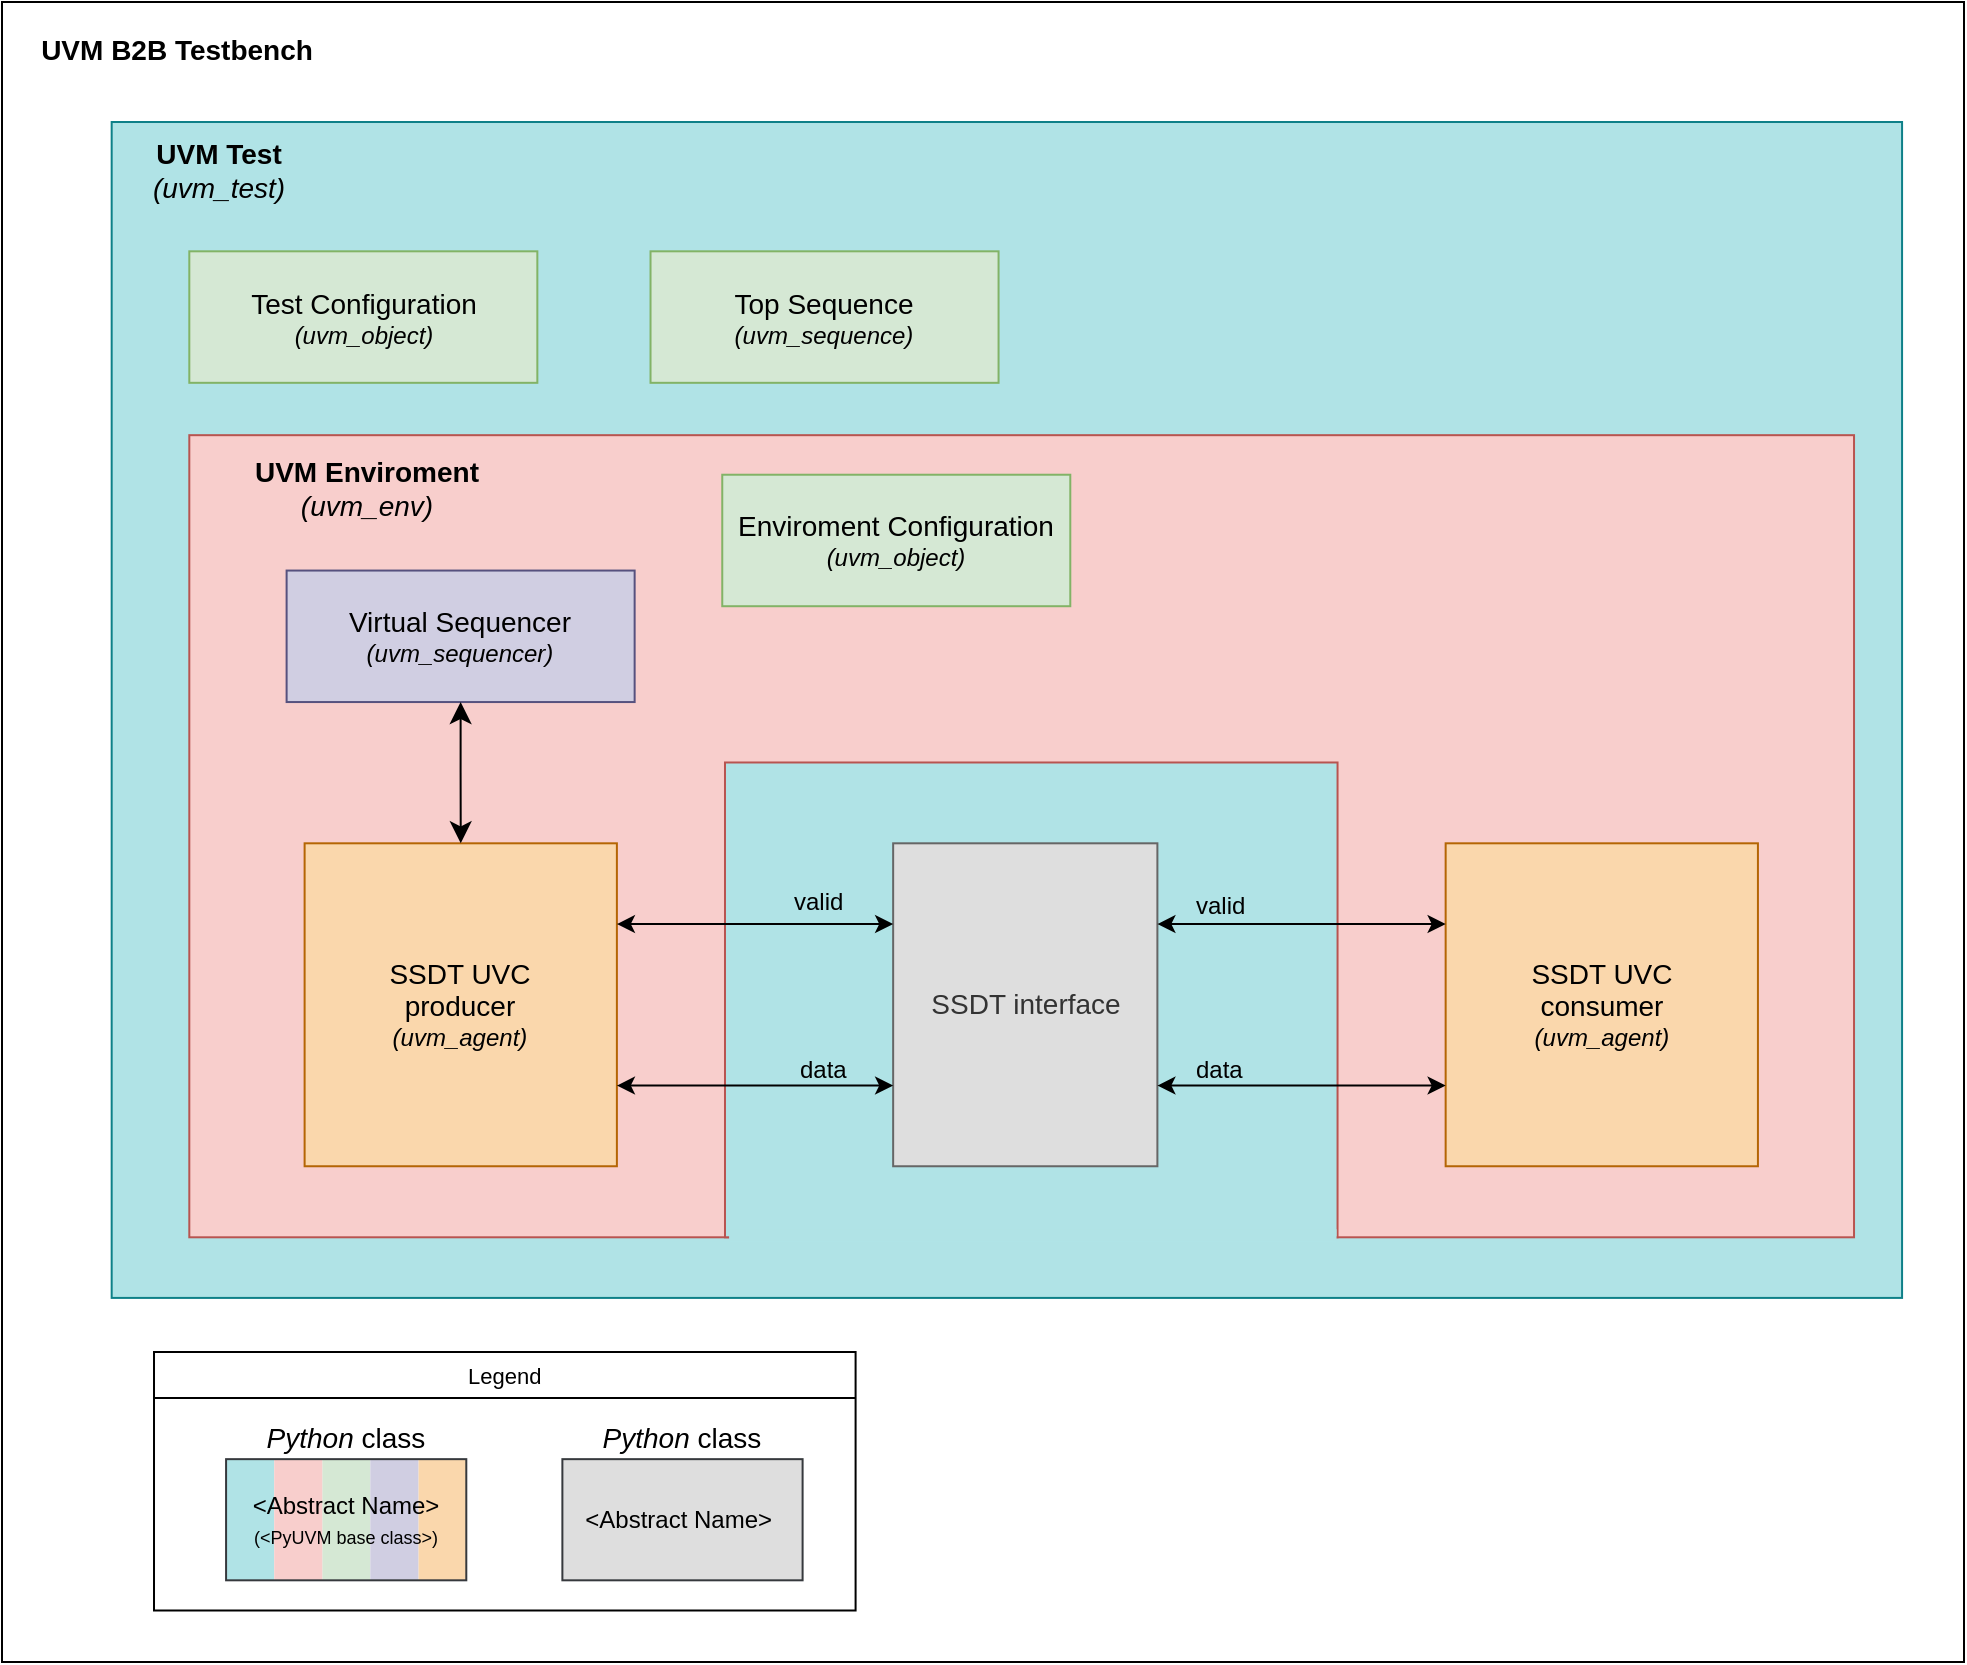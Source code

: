 <mxfile cl_sdt_agent="5.0 (Windows NT 10.0; Win64; x64) AppleWebKit/537.36 (KHTML, like Gecko) draw.io/16.5.1 Chrome/96.0.466.110 Electron/16.0.7 Safari/537.36" version="16.5.1" type="device" pages="4"><diagram name="tb_vX" id="01_8g3ed6QwIvxlPMQSz"><mxGraphModel dx="-662" dy="3104" grid="1" gridSize="5" guides="1" tooltips="1" connect="1" arrows="1" fold="1" page="1" pageScale="1" pageWidth="1654" pageHeight="1169" math="0" shadow="0"><root><mxCell id="pG2ZJxMxbsnfFb9npWBh-0"/><mxCell id="pG2ZJxMxbsnfFb9npWBh-1" parent="pG2ZJxMxbsnfFb9npWBh-0"/><mxCell id="zBwkmXRJ1c3TQ_yJvGd2-0" value="" style="group" parent="pG2ZJxMxbsnfFb9npWBh-1" vertex="1" connectable="0"><mxGeometry x="1704" y="-2295" width="981" height="830" as="geometry"/></mxCell><mxCell id="pG2ZJxMxbsnfFb9npWBh-3" value="" style="rounded=0;whiteSpace=wrap;html=1;fillColor=default;container=0;" parent="zBwkmXRJ1c3TQ_yJvGd2-0" vertex="1"><mxGeometry width="981" height="830" as="geometry"/></mxCell><mxCell id="pG2ZJxMxbsnfFb9npWBh-4" value="" style="rounded=0;whiteSpace=wrap;html=1;fillColor=#B0E3E6;strokeColor=#0E8088;fontStyle=0;verticalAlign=middle;align=right;labelPosition=left;verticalLabelPosition=middle;labelBorderColor=none;spacing=4;gradientColor=none;container=0;" parent="zBwkmXRJ1c3TQ_yJvGd2-0" vertex="1"><mxGeometry x="54.833" y="60.004" width="895.2" height="587.952" as="geometry"/></mxCell><mxCell id="pG2ZJxMxbsnfFb9npWBh-5" value="" style="rounded=0;whiteSpace=wrap;html=1;fillColor=#F8CECC;strokeColor=#B85450;fontStyle=0;container=0;" parent="zBwkmXRJ1c3TQ_yJvGd2-0" vertex="1"><mxGeometry x="93.653" y="216.589" width="832.359" height="401.06" as="geometry"/></mxCell><mxCell id="pG2ZJxMxbsnfFb9npWBh-6" value="&lt;font style=&quot;font-size: 14px;&quot;&gt;UVM Enviroment&lt;br style=&quot;font-size: 14px;&quot;&gt;&lt;/font&gt;&lt;font style=&quot;font-size: 14px;&quot;&gt;&lt;font style=&quot;font-size: 14px; font-weight: normal;&quot;&gt;&lt;i style=&quot;font-size: 14px;&quot;&gt;(uvm_env)&lt;/i&gt;&lt;/font&gt;&lt;br style=&quot;font-size: 14px;&quot;&gt;&lt;/font&gt;" style="text;html=1;strokeColor=none;fillColor=none;align=center;verticalAlign=middle;whiteSpace=wrap;rounded=0;fontStyle=1;fontSize=14;container=0;" parent="zBwkmXRJ1c3TQ_yJvGd2-0" vertex="1"><mxGeometry x="96.055" y="218.61" width="172.958" height="48.491" as="geometry"/></mxCell><mxCell id="pG2ZJxMxbsnfFb9npWBh-7" value="&lt;font style=&quot;font-size: 14px&quot;&gt;&lt;font&gt;Enviroment Configuration&lt;/font&gt;&lt;br&gt;&lt;/font&gt;&lt;font&gt;&lt;font style=&quot;font-size: 12px&quot;&gt;&lt;i&gt;(uvm_object)&lt;/i&gt;&lt;/font&gt;&lt;br&gt;&lt;/font&gt;" style="rounded=0;whiteSpace=wrap;html=1;fontSize=11;fontStyle=0;fillColor=#d5e8d4;strokeColor=#82b366;container=0;" parent="zBwkmXRJ1c3TQ_yJvGd2-0" vertex="1"><mxGeometry x="360.129" y="236.361" width="174.015" height="65.748" as="geometry"/></mxCell><mxCell id="pG2ZJxMxbsnfFb9npWBh-8" value="&lt;font style=&quot;font-size: 14px&quot;&gt;&lt;font&gt;Virtual Sequencer&lt;/font&gt;&lt;br&gt;&lt;/font&gt;&lt;font&gt;&lt;font style=&quot;font-size: 12px&quot;&gt;&lt;i&gt;(uvm_sequencer)&lt;/i&gt;&lt;/font&gt;&lt;br&gt;&lt;/font&gt;" style="rounded=0;whiteSpace=wrap;html=1;fontSize=11;fontStyle=0;fillColor=#d0cee2;strokeColor=#56517e;container=0;" parent="zBwkmXRJ1c3TQ_yJvGd2-0" vertex="1"><mxGeometry x="142.305" y="284.274" width="174.015" height="65.748" as="geometry"/></mxCell><mxCell id="pG2ZJxMxbsnfFb9npWBh-9" value="&lt;font style=&quot;font-size: 14px;&quot;&gt;UVM Test&lt;br style=&quot;font-size: 14px;&quot;&gt;&lt;/font&gt;&lt;font style=&quot;font-size: 14px;&quot;&gt;&lt;font style=&quot;font-size: 14px; font-weight: normal;&quot;&gt;&lt;i style=&quot;font-size: 14px;&quot;&gt;(uvm_test)&lt;/i&gt;&lt;/font&gt;&lt;br style=&quot;font-size: 14px;&quot;&gt;&lt;/font&gt;" style="text;html=1;strokeColor=none;fillColor=none;align=center;verticalAlign=middle;whiteSpace=wrap;rounded=0;fontStyle=1;fontSize=14;container=0;" parent="zBwkmXRJ1c3TQ_yJvGd2-0" vertex="1"><mxGeometry x="40.998" y="60.004" width="134.907" height="48.491" as="geometry"/></mxCell><mxCell id="pG2ZJxMxbsnfFb9npWBh-10" value="&lt;font style=&quot;font-size: 14px&quot;&gt;&lt;font&gt;Test Configuration&lt;/font&gt;&lt;br&gt;&lt;/font&gt;&lt;font&gt;&lt;font style=&quot;font-size: 12px&quot;&gt;&lt;i&gt;(uvm_object)&lt;/i&gt;&lt;/font&gt;&lt;br&gt;&lt;/font&gt;" style="rounded=0;whiteSpace=wrap;html=1;fontSize=11;fontStyle=0;fillColor=#d5e8d4;strokeColor=#82b366;container=0;" parent="zBwkmXRJ1c3TQ_yJvGd2-0" vertex="1"><mxGeometry x="93.653" y="124.659" width="174.015" height="65.748" as="geometry"/></mxCell><mxCell id="pG2ZJxMxbsnfFb9npWBh-11" value="&lt;font style=&quot;font-size: 14px&quot;&gt;&lt;font&gt;Top Sequence&lt;/font&gt;&lt;br&gt;&lt;/font&gt;&lt;font style=&quot;font-size: 12px&quot;&gt;&lt;i&gt;(uvm_sequence)&lt;/i&gt;&lt;/font&gt;" style="rounded=0;whiteSpace=wrap;html=1;fontSize=11;fontStyle=0;fillColor=#d5e8d4;strokeColor=#82b366;container=0;" parent="zBwkmXRJ1c3TQ_yJvGd2-0" vertex="1"><mxGeometry x="324.263" y="124.659" width="174.015" height="65.748" as="geometry"/></mxCell><mxCell id="pG2ZJxMxbsnfFb9npWBh-12" value="" style="rounded=0;whiteSpace=wrap;html=1;fillColor=#B0E3E6;strokeColor=#b85450;fontStyle=0;container=0;" parent="zBwkmXRJ1c3TQ_yJvGd2-0" vertex="1"><mxGeometry x="361.497" y="380.246" width="306.279" height="237.403" as="geometry"/></mxCell><mxCell id="pG2ZJxMxbsnfFb9npWBh-13" value="&lt;font style=&quot;font-size: 14px;&quot;&gt;SSDT UVC&lt;br&gt;producer&lt;br&gt;&lt;/font&gt;&lt;font style=&quot;&quot;&gt;&lt;font style=&quot;font-size: 12px&quot;&gt;&lt;i&gt;(uvm_agent)&lt;/i&gt;&lt;/font&gt;&lt;br&gt;&lt;/font&gt;" style="rounded=0;whiteSpace=wrap;html=1;fillColor=#fad7ac;strokeColor=#b46504;points=[[0,0,0,0,0],[0,0.25,0,0,0],[0,0.5,0,0,0],[0,0.75,0,0,0],[0,1,0,0,0],[0.25,0,0,0,0],[0.25,1,0,0,0],[0.5,0,0,0,0],[0.5,1,0,0,0],[0.75,0,0,0,0],[0.75,1,0,0,0],[0.82,0,0,0,0],[1,0,0,0,0],[1,0.25,0,0,0],[1,0.5,0,0,0],[1,0.75,0,0,0],[1,1,0,0,0]];fontStyle=0;container=0;" parent="zBwkmXRJ1c3TQ_yJvGd2-0" vertex="1"><mxGeometry x="151.305" y="420.655" width="156.142" height="161.477" as="geometry"/></mxCell><mxCell id="pG2ZJxMxbsnfFb9npWBh-14" style="edgeStyle=orthogonalEdgeStyle;rounded=0;orthogonalLoop=1;jettySize=auto;html=1;startArrow=classic;startFill=1;startSize=8;endSize=8;fontStyle=0;strokeWidth=1;exitX=0.5;exitY=1;exitDx=0;exitDy=0;entryX=0.5;entryY=0;entryDx=0;entryDy=0;entryPerimeter=0;" parent="zBwkmXRJ1c3TQ_yJvGd2-0" source="pG2ZJxMxbsnfFb9npWBh-8" target="pG2ZJxMxbsnfFb9npWBh-13" edge="1"><mxGeometry relative="1" as="geometry"><Array as="points"/><mxPoint x="227.791" y="455.003" as="sourcePoint"/></mxGeometry></mxCell><mxCell id="pG2ZJxMxbsnfFb9npWBh-15" value="&lt;font style=&quot;font-size: 14px;&quot;&gt;SSDT UVC&lt;br&gt;consumer&lt;br&gt;&lt;/font&gt;&lt;font style=&quot;&quot;&gt;&lt;font style=&quot;font-size: 12px&quot;&gt;&lt;i&gt;(uvm_agent)&lt;/i&gt;&lt;/font&gt;&lt;br&gt;&lt;/font&gt;" style="rounded=0;whiteSpace=wrap;html=1;fillColor=#fad7ac;strokeColor=#b46504;points=[[0,0,0,0,0],[0,0.25,0,0,0],[0,0.5,0,0,0],[0,0.75,0,0,0],[0,1,0,0,0],[0.08,0,0,0,0],[0.25,0,0,0,0],[0.25,1,0,0,0],[0.5,0,0,0,0],[0.5,1,0,0,0],[0.75,0,0,0,0],[0.75,1,0,0,0],[1,0,0,0,0],[1,0.25,0,0,0],[1,0.5,0,0,0],[1,1,0,0,0]];fontStyle=0;container=0;" parent="zBwkmXRJ1c3TQ_yJvGd2-0" vertex="1"><mxGeometry x="721.826" y="420.655" width="156.142" height="161.477" as="geometry"/></mxCell><mxCell id="pG2ZJxMxbsnfFb9npWBh-22" value="&lt;font style=&quot;font-size: 14px&quot;&gt;SSDT interface&lt;/font&gt;&lt;font style=&quot;&quot;&gt;&lt;br&gt;&lt;/font&gt;" style="rounded=0;whiteSpace=wrap;html=1;fontStyle=0;fillColor=#DEDEDE;strokeColor=#666666;fontColor=#333333;container=0;" parent="zBwkmXRJ1c3TQ_yJvGd2-0" vertex="1"><mxGeometry x="445.574" y="420.655" width="132.121" height="161.477" as="geometry"/></mxCell><mxCell id="pG2ZJxMxbsnfFb9npWBh-25" value="&lt;font style=&quot;font-size: 14px&quot;&gt;UVM B2B Testbench&lt;/font&gt;&lt;font style=&quot;font-size: 14px&quot;&gt;&lt;br style=&quot;font-size: 14px&quot;&gt;&lt;/font&gt;" style="text;html=1;strokeColor=none;fillColor=none;align=center;verticalAlign=middle;whiteSpace=wrap;rounded=0;fontStyle=1;fontSize=14;container=0;" parent="zBwkmXRJ1c3TQ_yJvGd2-0" vertex="1"><mxGeometry x="0.998" width="172.958" height="48.491" as="geometry"/></mxCell><mxCell id="pG2ZJxMxbsnfFb9npWBh-27" value="" style="rounded=0;whiteSpace=wrap;html=1;fillColor=#B0E3E6;strokeColor=none;fontStyle=0;verticalAlign=middle;align=right;labelPosition=left;verticalLabelPosition=middle;labelBorderColor=none;spacing=4;gradientColor=none;container=0;" parent="zBwkmXRJ1c3TQ_yJvGd2-0" vertex="1"><mxGeometry x="363.551" y="613.608" width="303.725" height="6.061" as="geometry"/></mxCell><mxCell id="pG2ZJxMxbsnfFb9npWBh-31" style="rounded=0;orthogonalLoop=1;jettySize=auto;html=1;exitX=1;exitY=0.25;exitDx=0;exitDy=0;entryX=0;entryY=0.25;entryDx=0;entryDy=0;startArrow=classic;startFill=1;fontSize=10;verticalAlign=top;labelBackgroundColor=none;exitPerimeter=0;" parent="zBwkmXRJ1c3TQ_yJvGd2-0" source="pG2ZJxMxbsnfFb9npWBh-13" target="pG2ZJxMxbsnfFb9npWBh-22" edge="1"><mxGeometry relative="1" as="geometry"><mxPoint x="307.448" y="466.115" as="sourcePoint"/><mxPoint x="433.428" y="467.202" as="targetPoint"/></mxGeometry></mxCell><mxCell id="pG2ZJxMxbsnfFb9npWBh-32" value="valid" style="edgeLabel;html=1;align=left;verticalAlign=middle;resizable=0;points=[];fontSize=12;labelPosition=right;verticalLabelPosition=middle;spacing=6;labelBackgroundColor=none;container=0;" parent="pG2ZJxMxbsnfFb9npWBh-31" vertex="1" connectable="0"><mxGeometry x="0.846" y="1" relative="1" as="geometry"><mxPoint x="-45" y="-10" as="offset"/></mxGeometry></mxCell><mxCell id="pG2ZJxMxbsnfFb9npWBh-34" value="Legend" style="swimlane;fontSize=11;fontStyle=0;fillColor=#FFFFFF;fillStyle=auto;swimlaneLine=1;strokeOpacity=100;noLabel=0;snapToPoint=0;backgroundOutline=0;labelBackgroundColor=none;shadow=0;gradientColor=none;swimlaneFillColor=#FFFFFF;container=0;" parent="zBwkmXRJ1c3TQ_yJvGd2-0" vertex="1"><mxGeometry x="76.005" y="674.999" width="350.788" height="129.309" as="geometry"/></mxCell><mxCell id="pG2ZJxMxbsnfFb9npWBh-62" style="rounded=0;orthogonalLoop=1;jettySize=auto;html=1;exitX=1;exitY=0.75;exitDx=0;exitDy=0;startArrow=classic;startFill=1;fontSize=10;verticalAlign=top;labelBackgroundColor=none;exitPerimeter=0;entryX=0;entryY=0.75;entryDx=0;entryDy=0;" parent="zBwkmXRJ1c3TQ_yJvGd2-0" source="pG2ZJxMxbsnfFb9npWBh-13" target="pG2ZJxMxbsnfFb9npWBh-22" edge="1"><mxGeometry relative="1" as="geometry"><mxPoint x="313.453" y="511.575" as="sourcePoint"/><mxPoint x="380.715" y="511.575" as="targetPoint"/></mxGeometry></mxCell><mxCell id="pG2ZJxMxbsnfFb9npWBh-63" value="data" style="edgeLabel;html=1;align=left;verticalAlign=top;resizable=0;points=[];fontSize=12;labelPosition=right;verticalLabelPosition=middle;spacing=6;labelBackgroundColor=none;container=0;" parent="pG2ZJxMxbsnfFb9npWBh-62" vertex="1" connectable="0"><mxGeometry x="0.846" y="1" relative="1" as="geometry"><mxPoint x="-42" y="-25" as="offset"/></mxGeometry></mxCell><mxCell id="pG2ZJxMxbsnfFb9npWBh-64" style="rounded=0;orthogonalLoop=1;jettySize=auto;html=1;exitX=1;exitY=0.25;exitDx=0;exitDy=0;entryX=0;entryY=0.25;entryDx=0;entryDy=0;startArrow=classic;startFill=1;entryPerimeter=0;fontSize=10;verticalAlign=top;labelBackgroundColor=none;" parent="zBwkmXRJ1c3TQ_yJvGd2-0" source="pG2ZJxMxbsnfFb9npWBh-22" target="pG2ZJxMxbsnfFb9npWBh-15" edge="1"><mxGeometry relative="1" as="geometry"><mxPoint x="589.705" y="472.177" as="sourcePoint"/><mxPoint x="656.966" y="472.177" as="targetPoint"/></mxGeometry></mxCell><mxCell id="pG2ZJxMxbsnfFb9npWBh-65" value="valid" style="edgeLabel;html=1;align=left;verticalAlign=middle;resizable=0;points=[];fontSize=12;labelPosition=right;verticalLabelPosition=middle;spacing=6;labelBackgroundColor=none;container=0;" parent="pG2ZJxMxbsnfFb9npWBh-64" vertex="1" connectable="0"><mxGeometry x="0.846" y="1" relative="1" as="geometry"><mxPoint x="-120" y="-8" as="offset"/></mxGeometry></mxCell><mxCell id="pG2ZJxMxbsnfFb9npWBh-66" style="rounded=0;orthogonalLoop=1;jettySize=auto;html=1;exitX=1;exitY=0.75;exitDx=0;exitDy=0;entryX=0;entryY=0.75;entryDx=0;entryDy=0;startArrow=classic;startFill=1;entryPerimeter=0;fontSize=10;verticalAlign=top;labelBackgroundColor=none;" parent="zBwkmXRJ1c3TQ_yJvGd2-0" source="pG2ZJxMxbsnfFb9npWBh-22" target="pG2ZJxMxbsnfFb9npWBh-15" edge="1"><mxGeometry relative="1" as="geometry"><mxPoint x="811.908" y="545.923" as="sourcePoint"/><mxPoint x="879.169" y="545.923" as="targetPoint"/><Array as="points"/></mxGeometry></mxCell><mxCell id="pG2ZJxMxbsnfFb9npWBh-67" value="data" style="edgeLabel;html=1;align=left;verticalAlign=top;resizable=0;points=[];fontSize=12;labelPosition=right;verticalLabelPosition=middle;spacing=6;labelBackgroundColor=none;container=0;" parent="pG2ZJxMxbsnfFb9npWBh-66" vertex="1" connectable="0"><mxGeometry x="0.846" y="1" relative="1" as="geometry"><mxPoint x="-120" y="-25" as="offset"/></mxGeometry></mxCell><mxCell id="pG2ZJxMxbsnfFb9npWBh-50" value="&lt;i&gt;Python&amp;nbsp;&lt;/i&gt;class" style="text;html=1;strokeColor=none;fillColor=none;align=center;verticalAlign=middle;whiteSpace=wrap;rounded=0;fontSize=14;container=0;" parent="zBwkmXRJ1c3TQ_yJvGd2-0" vertex="1"><mxGeometry x="112.038" y="708.337" width="120.11" height="20.245" as="geometry"/></mxCell><mxCell id="pG2ZJxMxbsnfFb9npWBh-44" value="&lt;font style=&quot;font-size: 10px&quot;&gt;&lt;br&gt;&lt;/font&gt;" style="rounded=0;whiteSpace=wrap;html=1;fontSize=11;fontStyle=0;fillColor=#b0e3e6;strokeColor=none;container=0;" parent="zBwkmXRJ1c3TQ_yJvGd2-0" vertex="1"><mxGeometry x="112.038" y="728.541" width="24.07" height="60.614" as="geometry"/></mxCell><mxCell id="pG2ZJxMxbsnfFb9npWBh-45" value="&lt;font style=&quot;font-size: 10px&quot;&gt;&lt;br&gt;&lt;/font&gt;" style="rounded=0;whiteSpace=wrap;html=1;fontSize=11;fontStyle=0;fillColor=#d5e8d4;strokeColor=none;container=0;" parent="zBwkmXRJ1c3TQ_yJvGd2-0" vertex="1"><mxGeometry x="160.13" y="728.541" width="24.022" height="60.614" as="geometry"/></mxCell><mxCell id="pG2ZJxMxbsnfFb9npWBh-46" value="&lt;font style=&quot;font-size: 10px&quot;&gt;&lt;br&gt;&lt;/font&gt;" style="rounded=0;whiteSpace=wrap;html=1;fontSize=11;fontStyle=0;fillColor=#f8cecc;strokeColor=none;container=0;" parent="zBwkmXRJ1c3TQ_yJvGd2-0" vertex="1"><mxGeometry x="136.108" y="728.541" width="24.022" height="60.614" as="geometry"/></mxCell><mxCell id="pG2ZJxMxbsnfFb9npWBh-47" value="&lt;font style=&quot;font-size: 10px&quot;&gt;&lt;br&gt;&lt;/font&gt;" style="rounded=0;whiteSpace=wrap;html=1;fontSize=11;fontStyle=0;fillColor=#fad7ac;strokeColor=none;container=0;" parent="zBwkmXRJ1c3TQ_yJvGd2-0" vertex="1"><mxGeometry x="208.173" y="728.541" width="24.022" height="60.614" as="geometry"/></mxCell><mxCell id="pG2ZJxMxbsnfFb9npWBh-48" value="&lt;font style=&quot;font-size: 10px&quot;&gt;&lt;br&gt;&lt;/font&gt;" style="rounded=0;whiteSpace=wrap;html=1;fontSize=11;fontStyle=0;fillColor=#d0cee2;strokeColor=none;container=0;" parent="zBwkmXRJ1c3TQ_yJvGd2-0" vertex="1"><mxGeometry x="184.152" y="728.541" width="24.022" height="60.614" as="geometry"/></mxCell><mxCell id="pG2ZJxMxbsnfFb9npWBh-49" value="&lt;font style=&quot;font-size: 12px;&quot;&gt;&amp;lt;Abstract Name&amp;gt;&lt;br&gt;&lt;/font&gt;&lt;font style=&quot;font-size: 9px;&quot;&gt;(&amp;lt;PyUVM base class&amp;gt;)&lt;/font&gt;" style="rounded=0;fontSize=12;fillColor=none;strokeColor=#36393d;fontStyle=0;html=1;whiteSpace=wrap;container=0;" parent="zBwkmXRJ1c3TQ_yJvGd2-0" vertex="1"><mxGeometry x="112.038" y="728.582" width="120.11" height="60.573" as="geometry"/></mxCell><mxCell id="pG2ZJxMxbsnfFb9npWBh-52" value="&lt;i&gt;Python&lt;/i&gt;&amp;nbsp;class" style="text;html=1;strokeColor=none;fillColor=none;align=center;verticalAlign=middle;whiteSpace=wrap;rounded=0;fontSize=14;container=0;" parent="zBwkmXRJ1c3TQ_yJvGd2-0" vertex="1"><mxGeometry x="280.191" y="708.337" width="120.11" height="20.245" as="geometry"/></mxCell><mxCell id="pG2ZJxMxbsnfFb9npWBh-53" value="&lt;div style=&quot;font-size: 12px;&quot;&gt;&lt;span style=&quot;font-size: 12px;&quot;&gt;&amp;lt;Abstract Name&amp;gt;&amp;nbsp;&lt;/span&gt;&lt;/div&gt;" style="rounded=0;whiteSpace=wrap;html=1;fontSize=12;fillColor=#dedede;strokeColor=#36393d;fontStyle=0;container=0;" parent="zBwkmXRJ1c3TQ_yJvGd2-0" vertex="1"><mxGeometry x="280.191" y="728.582" width="120.11" height="60.573" as="geometry"/></mxCell></root></mxGraphModel></diagram><diagram name="tb_vX_old" id="O-JKYCYlx4bzsz892Xxd"><mxGraphModel dx="-662" dy="3104" grid="1" gridSize="5" guides="1" tooltips="1" connect="1" arrows="1" fold="1" page="1" pageScale="1" pageWidth="1654" pageHeight="1169" math="0" shadow="0"><root><mxCell id="zGvQDtaecYIFR8CP3-sZ-0"/><mxCell id="zGvQDtaecYIFR8CP3-sZ-1" parent="zGvQDtaecYIFR8CP3-sZ-0"/><mxCell id="bFS2ngcJBgMssgOWImHX-0" value="" style="group" parent="zGvQDtaecYIFR8CP3-sZ-1" vertex="1" connectable="0"><mxGeometry x="1744" y="-2272" width="1278" height="982" as="geometry"/></mxCell><mxCell id="zGvQDtaecYIFR8CP3-sZ-3" value="" style="rounded=0;whiteSpace=wrap;html=1;fillColor=default;" parent="bFS2ngcJBgMssgOWImHX-0" vertex="1"><mxGeometry width="1278" height="982" as="geometry"/></mxCell><mxCell id="zGvQDtaecYIFR8CP3-sZ-4" value="" style="rounded=0;whiteSpace=wrap;html=1;fillColor=#B0E3E6;strokeColor=#0E8088;fontStyle=0;verticalAlign=middle;align=right;labelPosition=left;verticalLabelPosition=middle;labelBorderColor=none;spacing=4;gradientColor=none;" parent="bFS2ngcJBgMssgOWImHX-0" vertex="1"><mxGeometry x="79.68" y="62" width="1120.32" height="706" as="geometry"/></mxCell><mxCell id="zGvQDtaecYIFR8CP3-sZ-5" value="" style="rounded=0;whiteSpace=wrap;html=1;fillColor=#F8CECC;strokeColor=#B85450;fontStyle=0" parent="bFS2ngcJBgMssgOWImHX-0" vertex="1"><mxGeometry x="112" y="218" width="1040" height="522" as="geometry"/></mxCell><mxCell id="zGvQDtaecYIFR8CP3-sZ-6" value="&lt;font style=&quot;font-size: 14px;&quot;&gt;UVM Enviroment&lt;br style=&quot;font-size: 14px;&quot;&gt;&lt;/font&gt;&lt;font style=&quot;font-size: 14px;&quot;&gt;&lt;font style=&quot;font-size: 14px; font-weight: normal;&quot;&gt;&lt;i style=&quot;font-size: 14px;&quot;&gt;(uvm_env)&lt;/i&gt;&lt;/font&gt;&lt;br style=&quot;font-size: 14px;&quot;&gt;&lt;/font&gt;" style="text;html=1;strokeColor=none;fillColor=none;align=center;verticalAlign=middle;whiteSpace=wrap;rounded=0;fontStyle=1;fontSize=14;" parent="bFS2ngcJBgMssgOWImHX-0" vertex="1"><mxGeometry x="114" y="220" width="144" height="48" as="geometry"/></mxCell><mxCell id="zGvQDtaecYIFR8CP3-sZ-7" value="&lt;font style=&quot;font-size: 14px&quot;&gt;&lt;font&gt;Enviroment Configuration&lt;/font&gt;&lt;br&gt;&lt;/font&gt;&lt;font&gt;&lt;font style=&quot;font-size: 12px&quot;&gt;&lt;i&gt;(uvm_object)&lt;/i&gt;&lt;/font&gt;&lt;br&gt;&lt;/font&gt;" style="rounded=0;whiteSpace=wrap;html=1;fontSize=11;fontStyle=0;fillColor=#d5e8d4;strokeColor=#82b366;" parent="bFS2ngcJBgMssgOWImHX-0" vertex="1"><mxGeometry x="126.64" y="336" width="145" height="65" as="geometry"/></mxCell><mxCell id="zGvQDtaecYIFR8CP3-sZ-8" value="&lt;font style=&quot;font-size: 14px&quot;&gt;&lt;font&gt;Virtual Sequencer&lt;/font&gt;&lt;br&gt;&lt;/font&gt;&lt;font&gt;&lt;font style=&quot;font-size: 12px&quot;&gt;&lt;i&gt;(uvm_sequencer)&lt;/i&gt;&lt;/font&gt;&lt;br&gt;&lt;/font&gt;" style="rounded=0;whiteSpace=wrap;html=1;fontSize=11;fontStyle=0;fillColor=#d0cee2;strokeColor=#56517e;" parent="bFS2ngcJBgMssgOWImHX-0" vertex="1"><mxGeometry x="151.32" y="432" width="130" height="65" as="geometry"/></mxCell><mxCell id="zGvQDtaecYIFR8CP3-sZ-9" value="&lt;font style=&quot;font-size: 14px;&quot;&gt;UVM Test&lt;br style=&quot;font-size: 14px;&quot;&gt;&lt;/font&gt;&lt;font style=&quot;font-size: 14px;&quot;&gt;&lt;font style=&quot;font-size: 14px; font-weight: normal;&quot;&gt;&lt;i style=&quot;font-size: 14px;&quot;&gt;(uvm_test)&lt;/i&gt;&lt;/font&gt;&lt;br style=&quot;font-size: 14px;&quot;&gt;&lt;/font&gt;" style="text;html=1;strokeColor=none;fillColor=none;align=center;verticalAlign=middle;whiteSpace=wrap;rounded=0;fontStyle=1;fontSize=14;" parent="bFS2ngcJBgMssgOWImHX-0" vertex="1"><mxGeometry x="79.68" y="63" width="112.32" height="48" as="geometry"/></mxCell><mxCell id="zGvQDtaecYIFR8CP3-sZ-10" value="&lt;font style=&quot;font-size: 14px&quot;&gt;&lt;font&gt;Test Configuration&lt;/font&gt;&lt;br&gt;&lt;/font&gt;&lt;font&gt;&lt;font style=&quot;font-size: 12px&quot;&gt;&lt;i&gt;(uvm_object)&lt;/i&gt;&lt;/font&gt;&lt;br&gt;&lt;/font&gt;" style="rounded=0;whiteSpace=wrap;html=1;fontSize=11;fontStyle=0;fillColor=#d5e8d4;strokeColor=#82b366;" parent="bFS2ngcJBgMssgOWImHX-0" vertex="1"><mxGeometry x="112" y="127" width="145" height="50" as="geometry"/></mxCell><mxCell id="zGvQDtaecYIFR8CP3-sZ-11" value="&lt;font style=&quot;font-size: 14px&quot;&gt;&lt;font&gt;Top Sequence&lt;/font&gt;&lt;br&gt;&lt;/font&gt;&lt;font style=&quot;font-size: 12px&quot;&gt;&lt;i&gt;(uvm_sequence)&lt;/i&gt;&lt;/font&gt;" style="rounded=0;whiteSpace=wrap;html=1;fontSize=11;fontStyle=0;fillColor=#d5e8d4;strokeColor=#82b366;" parent="bFS2ngcJBgMssgOWImHX-0" vertex="1"><mxGeometry x="304" y="127" width="145" height="50" as="geometry"/></mxCell><mxCell id="zGvQDtaecYIFR8CP3-sZ-12" value="" style="rounded=0;whiteSpace=wrap;html=1;fillColor=#B0E3E6;strokeColor=#b85450;fontStyle=0;" parent="bFS2ngcJBgMssgOWImHX-0" vertex="1"><mxGeometry x="464" y="432" width="512" height="308" as="geometry"/></mxCell><mxCell id="zGvQDtaecYIFR8CP3-sZ-13" value="&lt;font style=&quot;font-size: 14px;&quot;&gt;SSDT UVC&lt;br&gt;producer&lt;br&gt;&lt;/font&gt;&lt;font style=&quot;&quot;&gt;&lt;font style=&quot;font-size: 12px&quot;&gt;&lt;i&gt;(uvm_agent)&lt;/i&gt;&lt;/font&gt;&lt;br&gt;&lt;/font&gt;" style="rounded=0;whiteSpace=wrap;html=1;fillColor=#fad7ac;strokeColor=#b46504;points=[[0,0,0,0,0],[0,0.25,0,0,0],[0,0.5,0,0,0],[0,0.75,0,0,0],[0,1,0,0,0],[0.25,0,0,0,0],[0.25,1,0,0,0],[0.5,0,0,0,0],[0.5,1,0,0,0],[0.75,0,0,0,0],[0.75,1,0,0,0],[0.82,0,0,0,0],[1,0,0,0,0],[1,0.25,0,0,0],[1,0.5,0,0,0],[1,0.75,0,0,0],[1,1,0,0,0]];fontStyle=0" parent="bFS2ngcJBgMssgOWImHX-0" vertex="1"><mxGeometry x="304" y="572.38" width="130" height="65" as="geometry"/></mxCell><mxCell id="zGvQDtaecYIFR8CP3-sZ-14" style="edgeStyle=orthogonalEdgeStyle;rounded=0;orthogonalLoop=1;jettySize=auto;html=1;entryX=0;entryY=0.5;entryDx=0;entryDy=0;entryPerimeter=0;startArrow=classic;startFill=1;startSize=8;endSize=8;fontStyle=0;strokeWidth=1;exitX=0.5;exitY=1;exitDx=0;exitDy=0;" parent="bFS2ngcJBgMssgOWImHX-0" source="zGvQDtaecYIFR8CP3-sZ-8" target="zGvQDtaecYIFR8CP3-sZ-13" edge="1"><mxGeometry relative="1" as="geometry"><Array as="points"><mxPoint x="215" y="605"/></Array><mxPoint x="215" y="504" as="sourcePoint"/></mxGeometry></mxCell><mxCell id="zGvQDtaecYIFR8CP3-sZ-15" value="&lt;font style=&quot;font-size: 14px;&quot;&gt;SSDT UVC&lt;br&gt;consumer&lt;br&gt;&lt;/font&gt;&lt;font style=&quot;&quot;&gt;&lt;font style=&quot;font-size: 12px&quot;&gt;&lt;i&gt;(uvm_agent)&lt;/i&gt;&lt;/font&gt;&lt;br&gt;&lt;/font&gt;" style="rounded=0;whiteSpace=wrap;html=1;fillColor=#fad7ac;strokeColor=#b46504;points=[[0,0,0,0,0],[0,0.25,0,0,0],[0,0.5,0,0,0],[0,0.75,0,0,0],[0,1,0,0,0],[0.08,0,0,0,0],[0.25,0,0,0,0],[0.25,1,0,0,0],[0.5,0,0,0,0],[0.5,1,0,0,0],[0.75,0,0,0,0],[0.75,1,0,0,0],[1,0,0,0,0],[1,0.25,0,0,0],[1,0.5,0,0,0],[1,1,0,0,0]];fontStyle=0" parent="bFS2ngcJBgMssgOWImHX-0" vertex="1"><mxGeometry x="1008" y="572.19" width="130" height="65" as="geometry"/></mxCell><mxCell id="zGvQDtaecYIFR8CP3-sZ-16" value="&lt;font style=&quot;font-size: 14px&quot;&gt;&lt;font&gt;Reference Model &lt;br&gt;&lt;/font&gt;&lt;/font&gt;&lt;font&gt;&lt;font style=&quot;font-size: 12px&quot;&gt;&lt;i&gt;(uvm_component)&lt;/i&gt;&lt;/font&gt;&lt;br&gt;&lt;/font&gt;" style="rounded=0;whiteSpace=wrap;html=1;fontSize=11;fontStyle=0;fillColor=#d0cee2;strokeColor=#56517e;" parent="bFS2ngcJBgMssgOWImHX-0" vertex="1"><mxGeometry x="574" y="248" width="130" height="65" as="geometry"/></mxCell><mxCell id="zGvQDtaecYIFR8CP3-sZ-17" value="&lt;font style=&quot;font-size: 14px&quot;&gt;Scoreboard&lt;br&gt;&lt;/font&gt;&lt;font&gt;&lt;font style=&quot;font-size: 12px&quot;&gt;&lt;i&gt;(uvm_component)&lt;/i&gt;&lt;/font&gt;&lt;br&gt;&lt;/font&gt;" style="rounded=0;whiteSpace=wrap;html=1;fontSize=11;fontStyle=0;fillColor=#d0cee2;strokeColor=#56517e;" parent="bFS2ngcJBgMssgOWImHX-0" vertex="1"><mxGeometry x="574" y="354" width="130" height="65" as="geometry"/></mxCell><mxCell id="zGvQDtaecYIFR8CP3-sZ-18" style="edgeStyle=orthogonalEdgeStyle;rounded=0;orthogonalLoop=1;jettySize=auto;html=1;exitX=0.08;exitY=0;exitDx=0;exitDy=0;entryX=1;entryY=0.5;entryDx=0;entryDy=0;startArrow=diamond;startFill=1;startSize=10;endSize=8;exitPerimeter=0;fontStyle=0;strokeWidth=0.5;" parent="bFS2ngcJBgMssgOWImHX-0" source="zGvQDtaecYIFR8CP3-sZ-15" target="zGvQDtaecYIFR8CP3-sZ-17" edge="1"><mxGeometry relative="1" as="geometry"><Array as="points"><mxPoint x="1018" y="386"/></Array></mxGeometry></mxCell><mxCell id="zGvQDtaecYIFR8CP3-sZ-19" style="edgeStyle=orthogonalEdgeStyle;rounded=0;orthogonalLoop=1;jettySize=auto;html=1;exitX=0.25;exitY=0;exitDx=0;exitDy=0;exitPerimeter=0;entryX=0;entryY=0.5;entryDx=0;entryDy=0;startArrow=diamond;startFill=1;startSize=10;endSize=8;fontStyle=0;strokeWidth=0.5;" parent="bFS2ngcJBgMssgOWImHX-0" source="zGvQDtaecYIFR8CP3-sZ-13" target="zGvQDtaecYIFR8CP3-sZ-16" edge="1"><mxGeometry relative="1" as="geometry"/></mxCell><mxCell id="zGvQDtaecYIFR8CP3-sZ-20" style="edgeStyle=orthogonalEdgeStyle;rounded=0;orthogonalLoop=1;jettySize=auto;html=1;exitX=0.75;exitY=0;exitDx=0;exitDy=0;exitPerimeter=0;entryX=1;entryY=0.5;entryDx=0;entryDy=0;startArrow=diamond;startFill=1;startSize=10;endSize=8;fontStyle=0;strokeWidth=0.5;" parent="bFS2ngcJBgMssgOWImHX-0" source="zGvQDtaecYIFR8CP3-sZ-15" target="zGvQDtaecYIFR8CP3-sZ-16" edge="1"><mxGeometry relative="1" as="geometry"/></mxCell><mxCell id="zGvQDtaecYIFR8CP3-sZ-24" value="&lt;font style=&quot;font-size: 14px&quot;&gt;SSDT interface&lt;/font&gt;&lt;font style=&quot;&quot;&gt;&lt;br&gt;&lt;/font&gt;" style="rounded=0;whiteSpace=wrap;html=1;fontStyle=0;fillColor=#DEDEDE;strokeColor=#666666;fontColor=#333333;" parent="bFS2ngcJBgMssgOWImHX-0" vertex="1"><mxGeometry x="496" y="580.69" width="110" height="50" as="geometry"/></mxCell><mxCell id="zGvQDtaecYIFR8CP3-sZ-25" value="&lt;font style=&quot;font-size: 14px&quot;&gt;SSDT interface&lt;/font&gt;&lt;font style=&quot;&quot;&gt;&lt;br&gt;&lt;/font&gt;" style="rounded=0;whiteSpace=wrap;html=1;fontStyle=0;fillColor=#DEDEDE;strokeColor=#666666;fontColor=#333333;" parent="bFS2ngcJBgMssgOWImHX-0" vertex="1"><mxGeometry x="832" y="581" width="110" height="50" as="geometry"/></mxCell><mxCell id="zGvQDtaecYIFR8CP3-sZ-26" style="edgeStyle=orthogonalEdgeStyle;rounded=0;orthogonalLoop=1;jettySize=auto;html=1;exitX=0;exitY=0.5;exitDx=0;exitDy=0;entryX=1;entryY=0.5;entryDx=0;entryDy=0;entryPerimeter=0;startArrow=classic;startFill=1;" parent="bFS2ngcJBgMssgOWImHX-0" source="zGvQDtaecYIFR8CP3-sZ-24" target="zGvQDtaecYIFR8CP3-sZ-13" edge="1"><mxGeometry relative="1" as="geometry"/></mxCell><mxCell id="zGvQDtaecYIFR8CP3-sZ-27" style="edgeStyle=orthogonalEdgeStyle;rounded=0;orthogonalLoop=1;jettySize=auto;html=1;exitX=1;exitY=0.5;exitDx=0;exitDy=0;entryX=0;entryY=0.5;entryDx=0;entryDy=0;entryPerimeter=0;startArrow=classic;startFill=1;" parent="bFS2ngcJBgMssgOWImHX-0" source="zGvQDtaecYIFR8CP3-sZ-25" target="zGvQDtaecYIFR8CP3-sZ-15" edge="1"><mxGeometry relative="1" as="geometry"/></mxCell><mxCell id="zGvQDtaecYIFR8CP3-sZ-28" value="&lt;font style=&quot;font-size: 14px;&quot;&gt;UVM Testbench&lt;/font&gt;&lt;font style=&quot;font-size: 14px;&quot;&gt;&lt;br style=&quot;font-size: 14px;&quot;&gt;&lt;/font&gt;" style="text;html=1;strokeColor=none;fillColor=none;align=center;verticalAlign=middle;whiteSpace=wrap;rounded=0;fontStyle=1;fontSize=14;" parent="bFS2ngcJBgMssgOWImHX-0" vertex="1"><mxGeometry x="16" width="144" height="48" as="geometry"/></mxCell><mxCell id="zGvQDtaecYIFR8CP3-sZ-29" style="edgeStyle=orthogonalEdgeStyle;rounded=0;orthogonalLoop=1;jettySize=auto;html=1;exitX=0.5;exitY=1;exitDx=0;exitDy=0;entryX=0.5;entryY=0;entryDx=0;entryDy=0;startArrow=diamond;startFill=1;startSize=10;endSize=8;fontStyle=0;strokeWidth=0.5;" parent="bFS2ngcJBgMssgOWImHX-0" source="zGvQDtaecYIFR8CP3-sZ-16" target="zGvQDtaecYIFR8CP3-sZ-17" edge="1"><mxGeometry relative="1" as="geometry"/></mxCell><mxCell id="zGvQDtaecYIFR8CP3-sZ-30" value="" style="rounded=0;whiteSpace=wrap;html=1;fillColor=#B0E3E6;strokeColor=none;fontStyle=0;verticalAlign=middle;align=right;labelPosition=left;verticalLabelPosition=middle;labelBorderColor=none;spacing=4;gradientColor=none;" parent="bFS2ngcJBgMssgOWImHX-0" vertex="1"><mxGeometry x="800" y="736" width="176" height="6" as="geometry"/></mxCell><mxCell id="zGvQDtaecYIFR8CP3-sZ-31" value="" style="rounded=0;whiteSpace=wrap;html=1;fillColor=#B0E3E6;strokeColor=none;fontStyle=0;verticalAlign=middle;align=right;labelPosition=left;verticalLabelPosition=middle;labelBorderColor=none;spacing=4;gradientColor=none;" parent="bFS2ngcJBgMssgOWImHX-0" vertex="1"><mxGeometry x="464" y="736" width="176" height="6" as="geometry"/></mxCell><mxCell id="zGvQDtaecYIFR8CP3-sZ-32" value="" style="rounded=0;whiteSpace=wrap;html=1;fontStyle=0;strokeColor=#0e8088;fillColor=default;" parent="bFS2ngcJBgMssgOWImHX-0" vertex="1"><mxGeometry x="640" y="464" width="160" height="304" as="geometry"/></mxCell><mxCell id="zGvQDtaecYIFR8CP3-sZ-33" value="&lt;span&gt;&lt;font style=&quot;font-size: 14px&quot;&gt;&lt;b&gt;DUT&lt;/b&gt;&lt;br&gt;&lt;br&gt;Saturation &lt;br&gt;Filter&lt;br&gt;&lt;/font&gt;&lt;/span&gt;" style="rounded=1;whiteSpace=wrap;html=1;labelBackgroundColor=none;strokeColor=#4669A6;fillColor=#C9E1FF;fontStyle=0" parent="bFS2ngcJBgMssgOWImHX-0" vertex="1"><mxGeometry x="664" y="492.69" width="112.11" height="224" as="geometry"/></mxCell><mxCell id="zGvQDtaecYIFR8CP3-sZ-34" style="rounded=0;orthogonalLoop=1;jettySize=auto;html=1;exitX=1;exitY=0.25;exitDx=0;exitDy=0;entryX=-0.001;entryY=0.449;entryDx=0;entryDy=0;startArrow=classic;startFill=1;entryPerimeter=0;fontSize=10;verticalAlign=top;labelBackgroundColor=none;" parent="bFS2ngcJBgMssgOWImHX-0" source="zGvQDtaecYIFR8CP3-sZ-24" target="zGvQDtaecYIFR8CP3-sZ-33" edge="1"><mxGeometry relative="1" as="geometry"/></mxCell><mxCell id="Gjo5FeuSX8Um-mSfyv5d-1" value="in_valid" style="edgeLabel;html=1;align=left;verticalAlign=middle;resizable=0;points=[];fontSize=10;labelPosition=right;verticalLabelPosition=middle;spacing=6;labelBackgroundColor=none;" parent="zGvQDtaecYIFR8CP3-sZ-34" vertex="1" connectable="0"><mxGeometry x="0.846" y="1" relative="1" as="geometry"><mxPoint x="-48" y="-10" as="offset"/></mxGeometry></mxCell><mxCell id="zGvQDtaecYIFR8CP3-sZ-36" value="" style="rounded=0;whiteSpace=wrap;html=1;fontStyle=0;verticalAlign=middle;align=right;labelPosition=left;verticalLabelPosition=middle;labelBorderColor=none;spacing=4;strokeColor=none;" parent="bFS2ngcJBgMssgOWImHX-0" vertex="1"><mxGeometry x="640" y="764" width="160" height="6" as="geometry"/></mxCell><mxCell id="zGvQDtaecYIFR8CP3-sZ-37" value="Legend" style="swimlane;fontSize=11;fontStyle=0;fillColor=#FFFFFF;fillStyle=auto;swimlaneLine=1;strokeOpacity=100;noLabel=0;snapToPoint=0;backgroundOutline=0;labelBackgroundColor=none;shadow=0;gradientColor=none;swimlaneFillColor=#FFFFFF;" parent="bFS2ngcJBgMssgOWImHX-0" vertex="1"><mxGeometry x="264" y="808" width="750.84" height="128" as="geometry"/></mxCell><mxCell id="zGvQDtaecYIFR8CP3-sZ-38" value="" style="group" parent="zGvQDtaecYIFR8CP3-sZ-37" vertex="1" connectable="0"><mxGeometry x="310" y="33" width="100" height="80" as="geometry"/></mxCell><mxCell id="zGvQDtaecYIFR8CP3-sZ-39" value="&lt;font style=&quot;font-size: 14px;&quot;&gt;&lt;i&gt;C&lt;/i&gt;&amp;nbsp;library&lt;/font&gt;" style="text;html=1;strokeColor=none;fillColor=none;align=center;verticalAlign=middle;whiteSpace=wrap;rounded=0;" parent="zGvQDtaecYIFR8CP3-sZ-38" vertex="1"><mxGeometry width="100" height="20.0" as="geometry"/></mxCell><mxCell id="zGvQDtaecYIFR8CP3-sZ-40" value="&lt;font style=&quot;font-size: 12px;&quot;&gt;&amp;lt;Abstract Name&amp;gt;&lt;/font&gt;" style="rounded=0;whiteSpace=wrap;html=1;fillColor=#ADBAC4;strokeColor=#23445d;fontStyle=0;fontSize=12;" parent="zGvQDtaecYIFR8CP3-sZ-38" vertex="1"><mxGeometry y="20.0" width="100" height="60.0" as="geometry"/></mxCell><mxCell id="zGvQDtaecYIFR8CP3-sZ-41" value="" style="group" parent="zGvQDtaecYIFR8CP3-sZ-37" vertex="1" connectable="0"><mxGeometry x="435" y="33" width="130" height="80" as="geometry"/></mxCell><mxCell id="zGvQDtaecYIFR8CP3-sZ-42" value="&lt;div style=&quot;font-size: 12px;&quot;&gt;&lt;span style=&quot;font-size: 12px;&quot;&gt;&amp;lt;Abstract Name&amp;gt;&lt;/span&gt;&lt;span style=&quot;font-size: 12px;&quot;&gt;&amp;nbsp;&lt;/span&gt;&lt;/div&gt;" style="rounded=1;whiteSpace=wrap;html=1;shadow=0;glass=0;sketch=0;fillColor=#C9E1FF;strokeColor=#4669A6;fontStyle=0;fontSize=12;" parent="zGvQDtaecYIFR8CP3-sZ-41" vertex="1"><mxGeometry x="15" y="20" width="100" height="60" as="geometry"/></mxCell><mxCell id="zGvQDtaecYIFR8CP3-sZ-43" value="&lt;i style=&quot;font-size: 14px;&quot;&gt;SystemVerilog &lt;/i&gt;RTL" style="text;html=1;strokeColor=none;fillColor=none;align=center;verticalAlign=middle;whiteSpace=wrap;rounded=0;fontSize=14;" parent="zGvQDtaecYIFR8CP3-sZ-41" vertex="1"><mxGeometry width="130" height="20" as="geometry"/></mxCell><mxCell id="zGvQDtaecYIFR8CP3-sZ-44" value="" style="group" parent="zGvQDtaecYIFR8CP3-sZ-37" vertex="1" connectable="0"><mxGeometry x="30" y="33" width="135.0" height="84.96" as="geometry"/></mxCell><mxCell id="zGvQDtaecYIFR8CP3-sZ-45" value="" style="group" parent="zGvQDtaecYIFR8CP3-sZ-44" vertex="1" connectable="0"><mxGeometry y="20" width="120.04" height="64.96" as="geometry"/></mxCell><mxCell id="zGvQDtaecYIFR8CP3-sZ-46" value="" style="group;" parent="zGvQDtaecYIFR8CP3-sZ-45" vertex="1" connectable="0"><mxGeometry width="100.04" height="60" as="geometry"/></mxCell><mxCell id="zGvQDtaecYIFR8CP3-sZ-47" value="&lt;font style=&quot;font-size: 10px&quot;&gt;&lt;br&gt;&lt;/font&gt;" style="rounded=0;whiteSpace=wrap;html=1;fontSize=11;fontStyle=0;fillColor=#b0e3e6;strokeColor=none;" parent="zGvQDtaecYIFR8CP3-sZ-46" vertex="1"><mxGeometry width="20.04" height="60" as="geometry"/></mxCell><mxCell id="zGvQDtaecYIFR8CP3-sZ-48" value="&lt;font style=&quot;font-size: 10px&quot;&gt;&lt;br&gt;&lt;/font&gt;" style="rounded=0;whiteSpace=wrap;html=1;fontSize=11;fontStyle=0;fillColor=#d5e8d4;strokeColor=none;" parent="zGvQDtaecYIFR8CP3-sZ-46" vertex="1"><mxGeometry x="40.04" width="20" height="60" as="geometry"/></mxCell><mxCell id="zGvQDtaecYIFR8CP3-sZ-49" value="&lt;font style=&quot;font-size: 10px&quot;&gt;&lt;br&gt;&lt;/font&gt;" style="rounded=0;whiteSpace=wrap;html=1;fontSize=11;fontStyle=0;fillColor=#f8cecc;strokeColor=none;" parent="zGvQDtaecYIFR8CP3-sZ-46" vertex="1"><mxGeometry x="20.04" width="20" height="60" as="geometry"/></mxCell><mxCell id="zGvQDtaecYIFR8CP3-sZ-50" value="&lt;font style=&quot;font-size: 10px&quot;&gt;&lt;br&gt;&lt;/font&gt;" style="rounded=0;whiteSpace=wrap;html=1;fontSize=11;fontStyle=0;fillColor=#fad7ac;strokeColor=none;" parent="zGvQDtaecYIFR8CP3-sZ-46" vertex="1"><mxGeometry x="80.04" width="20" height="60" as="geometry"/></mxCell><mxCell id="zGvQDtaecYIFR8CP3-sZ-51" value="&lt;font style=&quot;font-size: 10px&quot;&gt;&lt;br&gt;&lt;/font&gt;" style="rounded=0;whiteSpace=wrap;html=1;fontSize=11;fontStyle=0;fillColor=#d0cee2;strokeColor=none;" parent="zGvQDtaecYIFR8CP3-sZ-46" vertex="1"><mxGeometry x="60.04" width="20" height="60" as="geometry"/></mxCell><mxCell id="zGvQDtaecYIFR8CP3-sZ-52" value="&lt;font style=&quot;font-size: 12px;&quot;&gt;&amp;lt;Abstract Name&amp;gt;&lt;br&gt;&lt;/font&gt;&lt;font style=&quot;font-size: 9px;&quot;&gt;(&amp;lt;PyUVM base class&amp;gt;)&lt;/font&gt;" style="rounded=0;fontSize=12;fillColor=none;strokeColor=#36393d;fontStyle=0;html=1;whiteSpace=wrap;" parent="zGvQDtaecYIFR8CP3-sZ-46" vertex="1"><mxGeometry y="0.04" width="100" height="59.96" as="geometry"/></mxCell><mxCell id="zGvQDtaecYIFR8CP3-sZ-53" value="&lt;i&gt;Python&amp;nbsp;&lt;/i&gt;class" style="text;html=1;strokeColor=none;fillColor=none;align=center;verticalAlign=middle;whiteSpace=wrap;rounded=0;fontSize=14;" parent="zGvQDtaecYIFR8CP3-sZ-44" vertex="1"><mxGeometry width="100" height="20.04" as="geometry"/></mxCell><mxCell id="zGvQDtaecYIFR8CP3-sZ-54" value="" style="group" parent="zGvQDtaecYIFR8CP3-sZ-37" vertex="1" connectable="0"><mxGeometry x="170" y="33" width="100" height="80" as="geometry"/></mxCell><mxCell id="zGvQDtaecYIFR8CP3-sZ-55" value="&lt;i&gt;Python&lt;/i&gt;&amp;nbsp;class" style="text;html=1;strokeColor=none;fillColor=none;align=center;verticalAlign=middle;whiteSpace=wrap;rounded=0;fontSize=14;" parent="zGvQDtaecYIFR8CP3-sZ-54" vertex="1"><mxGeometry width="100" height="20.04" as="geometry"/></mxCell><mxCell id="zGvQDtaecYIFR8CP3-sZ-56" value="&lt;div style=&quot;font-size: 12px;&quot;&gt;&lt;span style=&quot;font-size: 12px;&quot;&gt;&amp;lt;Abstract Name&amp;gt;&amp;nbsp;&lt;/span&gt;&lt;/div&gt;" style="rounded=0;whiteSpace=wrap;html=1;fontSize=12;fillColor=#dedede;strokeColor=#36393d;fontStyle=0" parent="zGvQDtaecYIFR8CP3-sZ-54" vertex="1"><mxGeometry y="20.04" width="100" height="59.96" as="geometry"/></mxCell><mxCell id="zGvQDtaecYIFR8CP3-sZ-57" value="" style="group" parent="bFS2ngcJBgMssgOWImHX-0" vertex="1" connectable="0"><mxGeometry x="874.46" y="887" width="2" height="45" as="geometry"/></mxCell><mxCell id="zGvQDtaecYIFR8CP3-sZ-58" value="" style="endArrow=none;html=1;rounded=0;fontSize=15;startArrow=diamond;startFill=1;endSize=14;startSize=12;fillColor=#f8cecc;strokeColor=#000000;fontStyle=0" parent="zGvQDtaecYIFR8CP3-sZ-57" edge="1"><mxGeometry width="50" height="50" relative="1" as="geometry"><mxPoint x="2" y="11" as="sourcePoint"/><mxPoint x="2" y="-1" as="targetPoint"/></mxGeometry></mxCell><mxCell id="zGvQDtaecYIFR8CP3-sZ-59" value="TLM Analysis Port" style="edgeLabel;html=1;align=left;verticalAlign=middle;resizable=0;points=[];labelPosition=right;verticalLabelPosition=middle;spacing=2;" parent="zGvQDtaecYIFR8CP3-sZ-58" vertex="1" connectable="0"><mxGeometry x="0.367" y="-5" relative="1" as="geometry"><mxPoint x="3" as="offset"/></mxGeometry></mxCell><mxCell id="zGvQDtaecYIFR8CP3-sZ-60" value="" style="edgeStyle=orthogonalEdgeStyle;rounded=0;orthogonalLoop=1;jettySize=auto;entryX=0;entryY=0.25;entryDx=0;entryDy=0;fontSize=15;startArrow=none;startFill=0;endArrow=box;endFill=1;startSize=10;endSize=9;labelBackgroundColor=none;labelBorderColor=none;strokeColor=none;fontStyle=0;fontColor=none;noLabel=1;html=1;" parent="zGvQDtaecYIFR8CP3-sZ-57" edge="1"><mxGeometry relative="1" as="geometry"><mxPoint x="4" y="28" as="sourcePoint"/><mxPoint x="8" y="28" as="targetPoint"/><Array as="points"><mxPoint y="28"/><mxPoint y="28"/></Array></mxGeometry></mxCell><mxCell id="zGvQDtaecYIFR8CP3-sZ-61" value="&lt;div style=&quot;&quot;&gt;TLM Port&lt;/div&gt;" style="edgeLabel;html=1;align=left;verticalAlign=middle;resizable=0;points=[];labelPosition=right;verticalLabelPosition=middle;labelBackgroundColor=none;fontColor=none;noLabel=1;" parent="zGvQDtaecYIFR8CP3-sZ-60" vertex="1" connectable="0"><mxGeometry x="-0.229" y="3" relative="1" as="geometry"><mxPoint x="9" y="3" as="offset"/></mxGeometry></mxCell><mxCell id="zGvQDtaecYIFR8CP3-sZ-62" style="edgeStyle=orthogonalEdgeStyle;rounded=0;orthogonalLoop=1;jettySize=auto;html=1;fontSize=15;startArrow=oval;startFill=1;endArrow=none;endFill=0;startSize=12;endSize=10;labelBackgroundColor=default;labelBorderColor=none;strokeColor=none;fontStyle=0;labelPosition=right;verticalLabelPosition=middle;align=left;verticalAlign=middle;fontColor=#FFFFFF;" parent="zGvQDtaecYIFR8CP3-sZ-57" edge="1"><mxGeometry relative="1" as="geometry"><mxPoint x="2" y="51.72" as="sourcePoint"/><mxPoint x="2" y="52" as="targetPoint"/><Array as="points"><mxPoint x="2" y="48"/><mxPoint x="2" y="48"/></Array></mxGeometry></mxCell><mxCell id="zGvQDtaecYIFR8CP3-sZ-63" value="TLM Export" style="edgeLabel;html=1;align=left;verticalAlign=middle;resizable=0;points=[];labelPosition=right;verticalLabelPosition=middle;fontColor=none;noLabel=1;labelBackgroundColor=none;" parent="zGvQDtaecYIFR8CP3-sZ-62" vertex="1" connectable="0"><mxGeometry x="1" y="4" relative="1" as="geometry"><mxPoint x="4" as="offset"/></mxGeometry></mxCell><mxCell id="mY4-MrSNxyi24lvORpKJ-0" style="edgeStyle=orthogonalEdgeStyle;rounded=0;orthogonalLoop=1;jettySize=auto;html=1;exitX=0.75;exitY=0;exitDx=0;exitDy=0;exitPerimeter=0;startArrow=diamond;startFill=1;startSize=10;endSize=8;fontStyle=0;strokeWidth=0.5;entryX=0;entryY=0.5;entryDx=0;entryDy=0;" parent="bFS2ngcJBgMssgOWImHX-0" source="zGvQDtaecYIFR8CP3-sZ-13" target="zGvQDtaecYIFR8CP3-sZ-17" edge="1"><mxGeometry relative="1" as="geometry"><mxPoint x="338" y="574" as="sourcePoint"/><mxPoint x="576" y="350" as="targetPoint"/></mxGeometry></mxCell><mxCell id="Gjo5FeuSX8Um-mSfyv5d-2" style="rounded=0;orthogonalLoop=1;jettySize=auto;html=1;exitX=1;exitY=0.25;exitDx=0;exitDy=0;entryX=-0.001;entryY=0.449;entryDx=0;entryDy=0;startArrow=classic;startFill=1;entryPerimeter=0;fontSize=10;verticalAlign=top;labelBackgroundColor=none;" parent="bFS2ngcJBgMssgOWImHX-0" edge="1"><mxGeometry relative="1" as="geometry"><mxPoint x="608" y="616.0" as="sourcePoint"/><mxPoint x="664" y="616.0" as="targetPoint"/></mxGeometry></mxCell><mxCell id="Gjo5FeuSX8Um-mSfyv5d-3" value="in_data" style="edgeLabel;html=1;align=left;verticalAlign=top;resizable=0;points=[];fontSize=10;labelPosition=right;verticalLabelPosition=middle;spacing=6;labelBackgroundColor=none;" parent="Gjo5FeuSX8Um-mSfyv5d-2" vertex="1" connectable="0"><mxGeometry x="0.846" y="1" relative="1" as="geometry"><mxPoint x="-46" y="-25" as="offset"/></mxGeometry></mxCell><mxCell id="Gjo5FeuSX8Um-mSfyv5d-4" style="rounded=0;orthogonalLoop=1;jettySize=auto;html=1;exitX=1;exitY=0.25;exitDx=0;exitDy=0;entryX=-0.001;entryY=0.449;entryDx=0;entryDy=0;startArrow=classic;startFill=1;entryPerimeter=0;fontSize=10;verticalAlign=top;labelBackgroundColor=none;" parent="bFS2ngcJBgMssgOWImHX-0" edge="1"><mxGeometry relative="1" as="geometry"><mxPoint x="776" y="593.36" as="sourcePoint"/><mxPoint x="832" y="593.36" as="targetPoint"/></mxGeometry></mxCell><mxCell id="Gjo5FeuSX8Um-mSfyv5d-5" value="out_valid" style="edgeLabel;html=1;align=left;verticalAlign=middle;resizable=0;points=[];fontSize=10;labelPosition=right;verticalLabelPosition=middle;spacing=6;labelBackgroundColor=none;" parent="Gjo5FeuSX8Um-mSfyv5d-4" vertex="1" connectable="0"><mxGeometry x="0.846" y="1" relative="1" as="geometry"><mxPoint x="-50" y="-8" as="offset"/></mxGeometry></mxCell><mxCell id="Gjo5FeuSX8Um-mSfyv5d-6" style="rounded=0;orthogonalLoop=1;jettySize=auto;html=1;exitX=1;exitY=0.25;exitDx=0;exitDy=0;entryX=-0.001;entryY=0.449;entryDx=0;entryDy=0;startArrow=classic;startFill=1;entryPerimeter=0;fontSize=10;verticalAlign=top;labelBackgroundColor=none;" parent="bFS2ngcJBgMssgOWImHX-0" edge="1"><mxGeometry relative="1" as="geometry"><mxPoint x="776" y="616.36" as="sourcePoint"/><mxPoint x="832" y="616.36" as="targetPoint"/></mxGeometry></mxCell><mxCell id="Gjo5FeuSX8Um-mSfyv5d-7" value="out_data" style="edgeLabel;html=1;align=left;verticalAlign=top;resizable=0;points=[];fontSize=10;labelPosition=right;verticalLabelPosition=middle;spacing=6;labelBackgroundColor=none;" parent="Gjo5FeuSX8Um-mSfyv5d-6" vertex="1" connectable="0"><mxGeometry x="0.846" y="1" relative="1" as="geometry"><mxPoint x="-48" y="-25" as="offset"/></mxGeometry></mxCell></root></mxGraphModel></diagram><diagram id="IKd_vpJyXiswdtGgzgzq" name="Page-3"><mxGraphModel dx="992" dy="766" grid="1" gridSize="5" guides="1" tooltips="1" connect="1" arrows="1" fold="1" page="1" pageScale="1" pageWidth="1169" pageHeight="827" background="#ffffff" math="0" shadow="0"><root><mxCell id="0"/><mxCell id="1" parent="0"/><mxCell id="eE_z-_sa1Z-gTzihgaAV-11" value="virtual_sequence" style="rounded=0;whiteSpace=wrap;html=1;verticalAlign=bottom;fillColor=#e1d5e7;strokeColor=#9673a6;" parent="1" vertex="1"><mxGeometry x="40" y="80" width="300" height="220" as="geometry"/></mxCell><mxCell id="eE_z-_sa1Z-gTzihgaAV-7" value="ssdt_sequence" style="rounded=0;whiteSpace=wrap;html=1;verticalAlign=bottom;fillColor=#d5e8d4;strokeColor=#82b366;" parent="1" vertex="1"><mxGeometry x="80" y="120" width="200" height="125" as="geometry"/></mxCell><mxCell id="eE_z-_sa1Z-gTzihgaAV-9" value="ssdt_sequence" style="rounded=0;whiteSpace=wrap;html=1;verticalAlign=bottom;fillColor=#d5e8d4;strokeColor=#82b366;" parent="1" vertex="1"><mxGeometry x="85" y="125" width="200" height="125" as="geometry"/></mxCell><mxCell id="eE_z-_sa1Z-gTzihgaAV-10" value="ssdt_sequence" style="rounded=0;whiteSpace=wrap;html=1;verticalAlign=bottom;fillColor=#d5e8d4;strokeColor=#82b366;" parent="1" vertex="1"><mxGeometry x="90" y="130" width="200" height="125" as="geometry"/></mxCell><mxCell id="eE_z-_sa1Z-gTzihgaAV-2" value="ssdt_sequence" style="rounded=0;whiteSpace=wrap;html=1;verticalAlign=bottom;fillColor=#d5e8d4;strokeColor=#82b366;" parent="1" vertex="1"><mxGeometry x="95" y="135" width="200" height="125" as="geometry"/></mxCell><mxCell id="eE_z-_sa1Z-gTzihgaAV-6" value="" style="group" parent="1" vertex="1" connectable="0"><mxGeometry x="130" y="155" width="135" height="75" as="geometry"/></mxCell><mxCell id="eE_z-_sa1Z-gTzihgaAV-1" value="ssdt_seq_item" style="rounded=0;whiteSpace=wrap;html=1;fillColor=#dae8fc;strokeColor=#6c8ebf;" parent="eE_z-_sa1Z-gTzihgaAV-6" vertex="1"><mxGeometry width="120" height="60" as="geometry"/></mxCell><mxCell id="eE_z-_sa1Z-gTzihgaAV-3" value="ssdt_seq_item" style="rounded=0;whiteSpace=wrap;html=1;fillColor=#dae8fc;strokeColor=#6c8ebf;" parent="eE_z-_sa1Z-gTzihgaAV-6" vertex="1"><mxGeometry x="5" y="5" width="120" height="60" as="geometry"/></mxCell><mxCell id="eE_z-_sa1Z-gTzihgaAV-4" value="ssdt_seq_item" style="rounded=0;whiteSpace=wrap;html=1;fillColor=#dae8fc;strokeColor=#6c8ebf;" parent="eE_z-_sa1Z-gTzihgaAV-6" vertex="1"><mxGeometry x="10" y="10" width="120" height="60" as="geometry"/></mxCell><mxCell id="eE_z-_sa1Z-gTzihgaAV-5" value="ssdt_seq_item" style="rounded=0;whiteSpace=wrap;html=1;fillColor=#dae8fc;strokeColor=#6c8ebf;" parent="eE_z-_sa1Z-gTzihgaAV-6" vertex="1"><mxGeometry x="15" y="15" width="120" height="60" as="geometry"/></mxCell><mxCell id="eE_z-_sa1Z-gTzihgaAV-12" value="ssdt_sequence" style="rounded=0;whiteSpace=wrap;html=1;verticalAlign=middle;fillColor=#d5e8d4;strokeColor=#82b366;" parent="1" vertex="1"><mxGeometry x="360" y="200" width="100" height="40" as="geometry"/></mxCell><mxCell id="eE_z-_sa1Z-gTzihgaAV-13" value="ssdt_seq_item" style="rounded=0;whiteSpace=wrap;html=1;fillColor=#dae8fc;strokeColor=#6c8ebf;" parent="1" vertex="1"><mxGeometry x="360" y="140" width="100" height="40" as="geometry"/></mxCell><mxCell id="eE_z-_sa1Z-gTzihgaAV-14" value="virtual_sequence" style="rounded=0;whiteSpace=wrap;html=1;verticalAlign=middle;fillColor=#e1d5e7;strokeColor=#9673a6;" parent="1" vertex="1"><mxGeometry x="360" y="260" width="100" height="40" as="geometry"/></mxCell></root></mxGraphModel></diagram><diagram id="-Baxd-17Gqg5EV4MUxor" name="ssdt_dut"><mxGraphModel dx="3258" dy="4230" grid="1" gridSize="10" guides="1" tooltips="1" connect="1" arrows="1" fold="1" page="1" pageScale="1" pageWidth="1654" pageHeight="1169" math="0" shadow="0">&#xa;            <root>&#xa;                <mxCell id="0"/>&#xa;                <mxCell id="Cu3MFhFY_NgePyf0yWEv-2" value="UVM_TEST" parent="0"/>&#xa;                <mxCell id="Cu3MFhFY_NgePyf0yWEv-3" value="" style="rounded=0;whiteSpace=wrap;html=1;strokeColor=none;" parent="Cu3MFhFY_NgePyf0yWEv-2" vertex="1">&#xa;                    <mxGeometry x="1330" y="-2190" width="2280" height="1320" as="geometry"/>&#xa;                </mxCell>&#xa;                <mxCell id="Cu3MFhFY_NgePyf0yWEv-4" value="UVM Test" style="whiteSpace=wrap;html=1;container=0;fillColor=#b0e3e6;fontStyle=1;fontSize=14;verticalAlign=top;align=left;spacing=10;" parent="Cu3MFhFY_NgePyf0yWEv-2" vertex="1">&#xa;                    <mxGeometry x="1430" y="-2110" width="1980" height="1090" as="geometry">&#xa;                        <mxRectangle x="1920" y="-1960" width="50" height="40" as="alternateBounds"/>&#xa;                    </mxGeometry>&#xa;                </mxCell>&#xa;                <mxCell id="Cu3MFhFY_NgePyf0yWEv-5" value="UVM Environment" style="whiteSpace=wrap;html=1;container=0;fillColor=#f8cecc;align=left;verticalAlign=top;fontStyle=1;spacing=10;" parent="Cu3MFhFY_NgePyf0yWEv-2" vertex="1">&#xa;                    <mxGeometry x="1810" y="-2030" width="1260" height="830" as="geometry">&#xa;                        <mxRectangle x="1920" y="-1960" width="50" height="40" as="alternateBounds"/>&#xa;                    </mxGeometry>&#xa;                </mxCell>&#xa;                <mxCell id="Cu3MFhFY_NgePyf0yWEv-6" value="" style="whiteSpace=wrap;html=1;container=0;fillColor=#b0e3e6;fontStyle=1;fontSize=14;verticalAlign=top;align=left;spacing=10;strokeColor=none;" parent="Cu3MFhFY_NgePyf0yWEv-2" vertex="1">&#xa;                    <mxGeometry x="1810" y="-1980" width="950" height="120" as="geometry">&#xa;                        <mxRectangle x="1920" y="-1960" width="50" height="40" as="alternateBounds"/>&#xa;                    </mxGeometry>&#xa;                </mxCell>&#xa;                <mxCell id="Cu3MFhFY_NgePyf0yWEv-7" value="" style="whiteSpace=wrap;html=1;container=0;fillColor=#b0e3e6;fontStyle=1;fontSize=14;verticalAlign=top;align=left;spacing=10;strokeColor=none;" parent="Cu3MFhFY_NgePyf0yWEv-2" vertex="1">&#xa;                    <mxGeometry x="2110" y="-1860" width="650" height="260" as="geometry">&#xa;                        <mxRectangle x="1920" y="-1960" width="50" height="40" as="alternateBounds"/>&#xa;                    </mxGeometry>&#xa;                </mxCell>&#xa;                <mxCell id="Cu3MFhFY_NgePyf0yWEv-8" value="" style="rounded=0;whiteSpace=wrap;html=1;strokeColor=none;" parent="Cu3MFhFY_NgePyf0yWEv-2" vertex="1">&#xa;                    <mxGeometry x="2360" y="-1860" width="180" height="170" as="geometry"/>&#xa;                </mxCell>&#xa;                <mxCell id="Cu3MFhFY_NgePyf0yWEv-9" style="edgeStyle=orthogonalEdgeStyle;rounded=0;orthogonalLoop=1;jettySize=auto;html=1;entryX=0;entryY=0.5;entryDx=0;entryDy=0;" parent="Cu3MFhFY_NgePyf0yWEv-2" source="Cu3MFhFY_NgePyf0yWEv-10" target="Cu3MFhFY_NgePyf0yWEv-53" edge="1">&#xa;                    <mxGeometry relative="1" as="geometry"/>&#xa;                </mxCell>&#xa;                <mxCell id="Cu3MFhFY_NgePyf0yWEv-10" value="Seq. Item" style="whiteSpace=wrap;html=1;fillColor=#d5e8d4;strokeColor=#82b366;verticalAlign=bottom;" parent="Cu3MFhFY_NgePyf0yWEv-2" vertex="1">&#xa;                    <mxGeometry x="1610" y="-1825" width="160" height="180" as="geometry"/>&#xa;                </mxCell>&#xa;                <mxCell id="Cu3MFhFY_NgePyf0yWEv-11" value="&lt;font style=&quot;font-size: 14px&quot;&gt;SSDT&lt;br&gt;&lt;/font&gt;&lt;font style=&quot;&quot;&gt;interface&lt;br&gt;&lt;/font&gt;" style="rounded=0;whiteSpace=wrap;html=1;fontStyle=0;fillColor=#DEDEDE;strokeColor=#666666;fontColor=#333333;" parent="Cu3MFhFY_NgePyf0yWEv-2" vertex="1">&#xa;                    <mxGeometry x="2170" y="-1762" width="80" height="100" as="geometry"/>&#xa;                </mxCell>&#xa;                <mxCell id="Cu3MFhFY_NgePyf0yWEv-12" value="" style="endArrow=classic;html=1;rounded=0;verticalAlign=bottom;align=center;labelPosition=center;verticalLabelPosition=top;labelBackgroundColor=none;" parent="Cu3MFhFY_NgePyf0yWEv-2" edge="1">&#xa;                    <mxGeometry width="50" height="50" relative="1" as="geometry">&#xa;                        <mxPoint x="2370" y="-1740" as="sourcePoint"/>&#xa;                        <mxPoint x="2410" y="-1740" as="targetPoint"/>&#xa;                    </mxGeometry>&#xa;                </mxCell>&#xa;                <mxCell id="Cu3MFhFY_NgePyf0yWEv-13" value="in_valid" style="edgeLabel;html=1;align=left;verticalAlign=bottom;resizable=0;points=[];labelPosition=center;verticalLabelPosition=top;labelBackgroundColor=none;fontSize=10;" parent="Cu3MFhFY_NgePyf0yWEv-12" vertex="1" connectable="0">&#xa;                    <mxGeometry x="-0.52" relative="1" as="geometry">&#xa;                        <mxPoint x="-14" as="offset"/>&#xa;                    </mxGeometry>&#xa;                </mxCell>&#xa;                <mxCell id="Cu3MFhFY_NgePyf0yWEv-14" value="" style="endArrow=classic;html=1;rounded=0;verticalAlign=bottom;align=center;labelPosition=center;verticalLabelPosition=top;labelBackgroundColor=none;" parent="Cu3MFhFY_NgePyf0yWEv-2" edge="1">&#xa;                    <mxGeometry width="50" height="50" relative="1" as="geometry">&#xa;                        <mxPoint x="2370" y="-1720" as="sourcePoint"/>&#xa;                        <mxPoint x="2410" y="-1720" as="targetPoint"/>&#xa;                    </mxGeometry>&#xa;                </mxCell>&#xa;                <mxCell id="Cu3MFhFY_NgePyf0yWEv-15" value="in_data" style="edgeLabel;html=1;align=left;verticalAlign=bottom;resizable=0;points=[];labelPosition=center;verticalLabelPosition=top;labelBackgroundColor=none;fontSize=10;" parent="Cu3MFhFY_NgePyf0yWEv-14" vertex="1" connectable="0">&#xa;                    <mxGeometry x="-0.52" relative="1" as="geometry">&#xa;                        <mxPoint x="-14" as="offset"/>&#xa;                    </mxGeometry>&#xa;                </mxCell>&#xa;                <mxCell id="Cu3MFhFY_NgePyf0yWEv-16" value="" style="endArrow=classic;html=1;rounded=0;verticalAlign=bottom;align=center;labelPosition=center;verticalLabelPosition=top;labelBackgroundColor=none;" parent="Cu3MFhFY_NgePyf0yWEv-2" edge="1">&#xa;                    <mxGeometry width="50" height="50" relative="1" as="geometry">&#xa;                        <mxPoint x="2370" y="-1820" as="sourcePoint"/>&#xa;                        <mxPoint x="2410" y="-1820" as="targetPoint"/>&#xa;                    </mxGeometry>&#xa;                </mxCell>&#xa;                <mxCell id="Cu3MFhFY_NgePyf0yWEv-17" value="clk" style="edgeLabel;html=1;align=left;verticalAlign=bottom;resizable=0;points=[];labelPosition=center;verticalLabelPosition=top;labelBackgroundColor=none;fontSize=10;" parent="Cu3MFhFY_NgePyf0yWEv-16" vertex="1" connectable="0">&#xa;                    <mxGeometry x="-0.52" relative="1" as="geometry">&#xa;                        <mxPoint x="-14" as="offset"/>&#xa;                    </mxGeometry>&#xa;                </mxCell>&#xa;                <mxCell id="Cu3MFhFY_NgePyf0yWEv-18" value="" style="endArrow=classic;html=1;rounded=0;verticalAlign=bottom;align=center;labelPosition=center;verticalLabelPosition=top;labelBackgroundColor=none;" parent="Cu3MFhFY_NgePyf0yWEv-2" edge="1">&#xa;                    <mxGeometry width="50" height="50" relative="1" as="geometry">&#xa;                        <mxPoint x="2370" y="-1800" as="sourcePoint"/>&#xa;                        <mxPoint x="2410" y="-1800" as="targetPoint"/>&#xa;                    </mxGeometry>&#xa;                </mxCell>&#xa;                <mxCell id="Cu3MFhFY_NgePyf0yWEv-19" value="rst" style="edgeLabel;html=1;align=left;verticalAlign=bottom;resizable=0;points=[];labelPosition=center;verticalLabelPosition=top;labelBackgroundColor=none;fontSize=10;" parent="Cu3MFhFY_NgePyf0yWEv-18" vertex="1" connectable="0">&#xa;                    <mxGeometry x="-0.52" relative="1" as="geometry">&#xa;                        <mxPoint x="-14" as="offset"/>&#xa;                    </mxGeometry>&#xa;                </mxCell>&#xa;                <mxCell id="Cu3MFhFY_NgePyf0yWEv-20" value="" style="endArrow=classic;html=1;rounded=0;verticalAlign=bottom;align=center;labelPosition=center;verticalLabelPosition=top;labelBackgroundColor=none;fontSize=10;" parent="Cu3MFhFY_NgePyf0yWEv-2" edge="1">&#xa;                    <mxGeometry width="50" height="50" relative="1" as="geometry">&#xa;                        <mxPoint x="2490" y="-1810" as="sourcePoint"/>&#xa;                        <mxPoint x="2530" y="-1810" as="targetPoint"/>&#xa;                    </mxGeometry>&#xa;                </mxCell>&#xa;                <mxCell id="Cu3MFhFY_NgePyf0yWEv-21" value="ovf" style="edgeLabel;html=1;align=left;verticalAlign=bottom;resizable=0;points=[];labelPosition=center;verticalLabelPosition=top;labelBackgroundColor=none;fontSize=10;" parent="Cu3MFhFY_NgePyf0yWEv-20" vertex="1" connectable="0">&#xa;                    <mxGeometry x="-0.52" relative="1" as="geometry">&#xa;                        <mxPoint x="-10" as="offset"/>&#xa;                    </mxGeometry>&#xa;                </mxCell>&#xa;                <mxCell id="Cu3MFhFY_NgePyf0yWEv-22" value="" style="endArrow=classic;html=1;rounded=0;verticalAlign=bottom;align=center;labelPosition=center;verticalLabelPosition=top;labelBackgroundColor=none;fontSize=10;" parent="Cu3MFhFY_NgePyf0yWEv-2" edge="1">&#xa;                    <mxGeometry width="50" height="50" relative="1" as="geometry">&#xa;                        <mxPoint x="2490" y="-1740" as="sourcePoint"/>&#xa;                        <mxPoint x="2530" y="-1740" as="targetPoint"/>&#xa;                    </mxGeometry>&#xa;                </mxCell>&#xa;                <mxCell id="Cu3MFhFY_NgePyf0yWEv-23" value="out_valid" style="edgeLabel;html=1;align=left;verticalAlign=bottom;resizable=0;points=[];labelPosition=center;verticalLabelPosition=top;labelBackgroundColor=none;fontSize=10;" parent="Cu3MFhFY_NgePyf0yWEv-22" vertex="1" connectable="0">&#xa;                    <mxGeometry x="-0.52" relative="1" as="geometry">&#xa;                        <mxPoint x="-10" as="offset"/>&#xa;                    </mxGeometry>&#xa;                </mxCell>&#xa;                <mxCell id="Cu3MFhFY_NgePyf0yWEv-24" value="" style="endArrow=classic;html=1;rounded=0;verticalAlign=bottom;align=center;labelPosition=center;verticalLabelPosition=top;labelBackgroundColor=none;fontSize=10;" parent="Cu3MFhFY_NgePyf0yWEv-2" edge="1">&#xa;                    <mxGeometry width="50" height="50" relative="1" as="geometry">&#xa;                        <mxPoint x="2490" y="-1720" as="sourcePoint"/>&#xa;                        <mxPoint x="2530" y="-1720" as="targetPoint"/>&#xa;                    </mxGeometry>&#xa;                </mxCell>&#xa;                <mxCell id="Cu3MFhFY_NgePyf0yWEv-25" value="out_data" style="edgeLabel;html=1;align=left;verticalAlign=bottom;resizable=0;points=[];labelPosition=center;verticalLabelPosition=top;labelBackgroundColor=none;fontSize=10;" parent="Cu3MFhFY_NgePyf0yWEv-24" vertex="1" connectable="0">&#xa;                    <mxGeometry x="-0.52" relative="1" as="geometry">&#xa;                        <mxPoint x="-10" as="offset"/>&#xa;                    </mxGeometry>&#xa;                </mxCell>&#xa;                <mxCell id="Cu3MFhFY_NgePyf0yWEv-26" value="" style="endArrow=classic;html=1;rounded=0;verticalAlign=bottom;align=left;labelPosition=center;verticalLabelPosition=top;labelBackgroundColor=none;fontSize=10;edgeStyle=orthogonalEdgeStyle;" parent="Cu3MFhFY_NgePyf0yWEv-2" edge="1">&#xa;                    <mxGeometry width="50" height="50" relative="1" as="geometry">&#xa;                        <mxPoint x="2530" y="-1720" as="sourcePoint"/>&#xa;                        <mxPoint x="2250" y="-1670" as="targetPoint"/>&#xa;                        <Array as="points">&#xa;                            <mxPoint x="2560" y="-1720"/>&#xa;                            <mxPoint x="2560" y="-1670"/>&#xa;                        </Array>&#xa;                    </mxGeometry>&#xa;                </mxCell>&#xa;                <mxCell id="Cu3MFhFY_NgePyf0yWEv-27" value="rd_data" style="edgeLabel;html=1;align=left;verticalAlign=bottom;resizable=0;points=[];labelPosition=center;verticalLabelPosition=top;labelBackgroundColor=none;fontSize=10;" parent="Cu3MFhFY_NgePyf0yWEv-26" vertex="1" connectable="0">&#xa;                    <mxGeometry x="-0.52" relative="1" as="geometry">&#xa;                        <mxPoint x="-241" as="offset"/>&#xa;                    </mxGeometry>&#xa;                </mxCell>&#xa;                <mxCell id="Cu3MFhFY_NgePyf0yWEv-28" value="" style="endArrow=classic;html=1;rounded=0;verticalAlign=bottom;align=center;labelPosition=center;verticalLabelPosition=top;labelBackgroundColor=none;" parent="Cu3MFhFY_NgePyf0yWEv-2" edge="1">&#xa;                    <mxGeometry width="50" height="50" relative="1" as="geometry">&#xa;                        <mxPoint x="2130" y="-1800" as="sourcePoint"/>&#xa;                        <mxPoint x="2170" y="-1800" as="targetPoint"/>&#xa;                    </mxGeometry>&#xa;                </mxCell>&#xa;                <mxCell id="Cu3MFhFY_NgePyf0yWEv-29" value="clk" style="edgeLabel;html=1;align=left;verticalAlign=bottom;resizable=0;points=[];labelPosition=center;verticalLabelPosition=top;labelBackgroundColor=none;fontSize=10;" parent="Cu3MFhFY_NgePyf0yWEv-28" vertex="1" connectable="0">&#xa;                    <mxGeometry x="-0.52" relative="1" as="geometry">&#xa;                        <mxPoint x="-10" as="offset"/>&#xa;                    </mxGeometry>&#xa;                </mxCell>&#xa;                <mxCell id="Cu3MFhFY_NgePyf0yWEv-30" value="" style="endArrow=classic;html=1;rounded=0;verticalAlign=bottom;align=center;labelPosition=center;verticalLabelPosition=top;labelBackgroundColor=none;" parent="Cu3MFhFY_NgePyf0yWEv-2" edge="1">&#xa;                    <mxGeometry width="50" height="50" relative="1" as="geometry">&#xa;                        <mxPoint x="2130" y="-1780" as="sourcePoint"/>&#xa;                        <mxPoint x="2170" y="-1780" as="targetPoint"/>&#xa;                    </mxGeometry>&#xa;                </mxCell>&#xa;                <mxCell id="Cu3MFhFY_NgePyf0yWEv-31" value="rst" style="edgeLabel;html=1;align=left;verticalAlign=bottom;resizable=0;points=[];labelPosition=center;verticalLabelPosition=top;labelBackgroundColor=none;fontSize=10;" parent="Cu3MFhFY_NgePyf0yWEv-30" vertex="1" connectable="0">&#xa;                    <mxGeometry x="-0.52" relative="1" as="geometry">&#xa;                        <mxPoint x="-10" as="offset"/>&#xa;                    </mxGeometry>&#xa;                </mxCell>&#xa;                <mxCell id="Cu3MFhFY_NgePyf0yWEv-32" value="" style="endArrow=classic;html=1;rounded=0;verticalAlign=bottom;align=left;labelPosition=center;verticalLabelPosition=top;labelBackgroundColor=none;fontSize=10;edgeStyle=orthogonalEdgeStyle;" parent="Cu3MFhFY_NgePyf0yWEv-2" edge="1">&#xa;                    <mxGeometry width="50" height="50" relative="1" as="geometry">&#xa;                        <mxPoint x="2530" y="-1740" as="sourcePoint"/>&#xa;                        <mxPoint x="2250" y="-1690" as="targetPoint"/>&#xa;                        <Array as="points">&#xa;                            <mxPoint x="2530" y="-1739"/>&#xa;                            <mxPoint x="2580" y="-1739"/>&#xa;                            <mxPoint x="2580" y="-1690"/>&#xa;                        </Array>&#xa;                    </mxGeometry>&#xa;                </mxCell>&#xa;                <mxCell id="Cu3MFhFY_NgePyf0yWEv-33" value="ack" style="edgeLabel;html=1;align=left;verticalAlign=bottom;resizable=0;points=[];labelPosition=center;verticalLabelPosition=top;labelBackgroundColor=none;fontSize=10;" parent="Cu3MFhFY_NgePyf0yWEv-32" vertex="1" connectable="0">&#xa;                    <mxGeometry x="-0.52" relative="1" as="geometry">&#xa;                        <mxPoint x="-270" as="offset"/>&#xa;                    </mxGeometry>&#xa;                </mxCell>&#xa;                <mxCell id="Cu3MFhFY_NgePyf0yWEv-34" style="edgeStyle=elbowEdgeStyle;rounded=0;orthogonalLoop=1;jettySize=auto;html=1;exitX=1;exitY=0.5;exitDx=0;exitDy=0;exitPerimeter=0;dashed=1;dashPattern=1 1;endArrow=oval;endFill=1;endSize=3;startSize=3;" parent="Cu3MFhFY_NgePyf0yWEv-2" source="Cu3MFhFY_NgePyf0yWEv-36" edge="1">&#xa;                    <mxGeometry relative="1" as="geometry">&#xa;                        <mxPoint x="2130" y="-1800" as="targetPoint"/>&#xa;                        <Array as="points">&#xa;                            <mxPoint x="2090" y="-1880"/>&#xa;                        </Array>&#xa;                    </mxGeometry>&#xa;                </mxCell>&#xa;                <mxCell id="Cu3MFhFY_NgePyf0yWEv-35" style="edgeStyle=elbowEdgeStyle;rounded=0;orthogonalLoop=1;jettySize=auto;html=1;exitX=1;exitY=0.5;exitDx=0;exitDy=0;exitPerimeter=0;dashed=1;dashPattern=1 1;endArrow=oval;endFill=1;endSize=3;startSize=3;" parent="Cu3MFhFY_NgePyf0yWEv-2" source="Cu3MFhFY_NgePyf0yWEv-36" edge="1">&#xa;                    <mxGeometry relative="1" as="geometry">&#xa;                        <mxPoint x="2370" y="-1820" as="targetPoint"/>&#xa;                        <Array as="points">&#xa;                            <mxPoint x="2330" y="-1890"/>&#xa;                        </Array>&#xa;                    </mxGeometry>&#xa;                </mxCell>&#xa;                <mxCell id="Cu3MFhFY_NgePyf0yWEv-36" value="Clock" style="shape=mxgraph.infographic.ribbonSimple;notch1=0;notch2=20;align=center;verticalAlign=middle;fontSize=14;fontStyle=0;fillColor=#FFFFFF;spacing=0;labelBorderColor=none;html=1;whiteSpace=wrap;" parent="Cu3MFhFY_NgePyf0yWEv-2" vertex="1">&#xa;                    <mxGeometry x="1650" y="-1970" width="80" height="40" as="geometry"/>&#xa;                </mxCell>&#xa;                <mxCell id="Cu3MFhFY_NgePyf0yWEv-37" style="edgeStyle=elbowEdgeStyle;rounded=0;orthogonalLoop=1;jettySize=auto;html=1;exitX=1;exitY=0.5;exitDx=0;exitDy=0;exitPerimeter=0;endArrow=oval;endFill=1;endSize=3;startSize=3;" parent="Cu3MFhFY_NgePyf0yWEv-2" source="Cu3MFhFY_NgePyf0yWEv-39" edge="1">&#xa;                    <mxGeometry relative="1" as="geometry">&#xa;                        <mxPoint x="2130" y="-1780" as="targetPoint"/>&#xa;                        <Array as="points">&#xa;                            <mxPoint x="2070" y="-1830"/>&#xa;                        </Array>&#xa;                    </mxGeometry>&#xa;                </mxCell>&#xa;                <mxCell id="Cu3MFhFY_NgePyf0yWEv-38" style="edgeStyle=elbowEdgeStyle;rounded=0;orthogonalLoop=1;jettySize=auto;html=1;exitX=1;exitY=0.5;exitDx=0;exitDy=0;exitPerimeter=0;endArrow=oval;endFill=1;endSize=3;startSize=3;" parent="Cu3MFhFY_NgePyf0yWEv-2" source="Cu3MFhFY_NgePyf0yWEv-39" edge="1">&#xa;                    <mxGeometry relative="1" as="geometry">&#xa;                        <mxPoint x="2370" y="-1800" as="targetPoint"/>&#xa;                        <Array as="points">&#xa;                            <mxPoint x="2310" y="-1840"/>&#xa;                        </Array>&#xa;                    </mxGeometry>&#xa;                </mxCell>&#xa;                <mxCell id="Cu3MFhFY_NgePyf0yWEv-39" value="Reset" style="shape=mxgraph.infographic.ribbonSimple;notch1=0;notch2=20;align=center;verticalAlign=middle;fontSize=14;fontStyle=0;fillColor=#FFFFFF;spacing=0;labelBorderColor=none;html=1;whiteSpace=wrap;" parent="Cu3MFhFY_NgePyf0yWEv-2" vertex="1">&#xa;                    <mxGeometry x="1650" y="-1920" width="80" height="40" as="geometry"/>&#xa;                </mxCell>&#xa;                <mxCell id="Cu3MFhFY_NgePyf0yWEv-40" value="" style="endArrow=oval;html=1;rounded=0;startArrow=oval;startFill=1;startSize=4;endSize=4;endFill=1;" parent="Cu3MFhFY_NgePyf0yWEv-2" edge="1">&#xa;                    <mxGeometry width="50" height="50" relative="1" as="geometry">&#xa;                        <mxPoint x="2290" y="-1720" as="sourcePoint"/>&#xa;                        <mxPoint x="2370" y="-1720" as="targetPoint"/>&#xa;                    </mxGeometry>&#xa;                </mxCell>&#xa;                <mxCell id="Cu3MFhFY_NgePyf0yWEv-41" value="" style="endArrow=oval;html=1;rounded=0;startArrow=oval;startFill=1;startSize=4;endSize=4;endFill=1;" parent="Cu3MFhFY_NgePyf0yWEv-2" edge="1">&#xa;                    <mxGeometry width="50" height="50" relative="1" as="geometry">&#xa;                        <mxPoint x="2290" y="-1740" as="sourcePoint"/>&#xa;                        <mxPoint x="2370" y="-1740" as="targetPoint"/>&#xa;                    </mxGeometry>&#xa;                </mxCell>&#xa;                <mxCell id="Cu3MFhFY_NgePyf0yWEv-42" value="" style="endArrow=classic;html=1;rounded=0;verticalAlign=bottom;align=left;labelPosition=center;verticalLabelPosition=top;labelBackgroundColor=none;fontSize=10;" parent="Cu3MFhFY_NgePyf0yWEv-2" edge="1">&#xa;                    <mxGeometry width="50" height="50" relative="1" as="geometry">&#xa;                        <mxPoint x="2130" y="-1740" as="sourcePoint"/>&#xa;                        <mxPoint x="2170" y="-1740" as="targetPoint"/>&#xa;                    </mxGeometry>&#xa;                </mxCell>&#xa;                <mxCell id="Cu3MFhFY_NgePyf0yWEv-43" value="valid" style="edgeLabel;html=1;align=left;verticalAlign=bottom;resizable=0;points=[];labelPosition=center;verticalLabelPosition=top;labelBackgroundColor=none;fontSize=10;" parent="Cu3MFhFY_NgePyf0yWEv-42" vertex="1" connectable="0">&#xa;                    <mxGeometry x="-0.52" relative="1" as="geometry">&#xa;                        <mxPoint x="-10" as="offset"/>&#xa;                    </mxGeometry>&#xa;                </mxCell>&#xa;                <mxCell id="Cu3MFhFY_NgePyf0yWEv-44" value="" style="endArrow=classic;html=1;rounded=0;verticalAlign=bottom;align=left;labelPosition=center;verticalLabelPosition=top;labelBackgroundColor=none;fontSize=10;" parent="Cu3MFhFY_NgePyf0yWEv-2" edge="1">&#xa;                    <mxGeometry width="50" height="50" relative="1" as="geometry">&#xa;                        <mxPoint x="2130" y="-1720" as="sourcePoint"/>&#xa;                        <mxPoint x="2170" y="-1720" as="targetPoint"/>&#xa;                    </mxGeometry>&#xa;                </mxCell>&#xa;                <mxCell id="Cu3MFhFY_NgePyf0yWEv-45" value="wr_data" style="edgeLabel;html=1;align=left;verticalAlign=bottom;resizable=0;points=[];labelPosition=center;verticalLabelPosition=top;labelBackgroundColor=none;fontSize=10;" parent="Cu3MFhFY_NgePyf0yWEv-44" vertex="1" connectable="0">&#xa;                    <mxGeometry x="-0.52" relative="1" as="geometry">&#xa;                        <mxPoint x="-10" as="offset"/>&#xa;                    </mxGeometry>&#xa;                </mxCell>&#xa;                <mxCell id="Cu3MFhFY_NgePyf0yWEv-46" value="in_data" style="shape=mxgraph.infographic.ribbonSimple;notch1=0;notch2=20;align=center;verticalAlign=middle;fontSize=14;fontStyle=0;fillColor=#d5e8d4;spacing=0;labelBorderColor=none;html=1;whiteSpace=wrap;strokeColor=#82b366;" parent="Cu3MFhFY_NgePyf0yWEv-2" vertex="1">&#xa;                    <mxGeometry x="1650" y="-1785" width="80" height="20" as="geometry"/>&#xa;                </mxCell>&#xa;                <mxCell id="Cu3MFhFY_NgePyf0yWEv-47" value="in_valid" style="shape=mxgraph.infographic.ribbonSimple;notch1=0;notch2=20;align=center;verticalAlign=middle;fontSize=14;fontStyle=0;fillColor=#d5e8d4;spacing=0;labelBorderColor=none;html=1;whiteSpace=wrap;strokeColor=#82b366;" parent="Cu3MFhFY_NgePyf0yWEv-2" vertex="1">&#xa;                    <mxGeometry x="1650" y="-1808" width="80" height="20" as="geometry"/>&#xa;                </mxCell>&#xa;                <mxCell id="Cu3MFhFY_NgePyf0yWEv-48" style="edgeStyle=orthogonalEdgeStyle;rounded=0;orthogonalLoop=1;jettySize=auto;html=1;exitX=1;exitY=0.5;exitDx=0;exitDy=0;entryX=0;entryY=0.5;entryDx=0;entryDy=0;" parent="Cu3MFhFY_NgePyf0yWEv-2" source="Cu3MFhFY_NgePyf0yWEv-49" target="Cu3MFhFY_NgePyf0yWEv-50" edge="1">&#xa;                    <mxGeometry relative="1" as="geometry"/>&#xa;                </mxCell>&#xa;                <mxCell id="Cu3MFhFY_NgePyf0yWEv-49" value="Reference Model" style="rounded=0;whiteSpace=wrap;html=1;fontColor=#000000;strokeColor=#DEDBF0;fillColor=#D0CEE2;" parent="Cu3MFhFY_NgePyf0yWEv-2" vertex="1">&#xa;                    <mxGeometry x="2290" y="-1490" width="120" height="80" as="geometry"/>&#xa;                </mxCell>&#xa;                <mxCell id="Cu3MFhFY_NgePyf0yWEv-50" value="Scoreboard" style="rounded=0;whiteSpace=wrap;html=1;fontColor=#000000;strokeColor=#DEDBF0;fillColor=#D0CEE2;" parent="Cu3MFhFY_NgePyf0yWEv-2" vertex="1">&#xa;                    <mxGeometry x="2490" y="-1490" width="120" height="80" as="geometry"/>&#xa;                </mxCell>&#xa;                <mxCell id="Cu3MFhFY_NgePyf0yWEv-51" style="edgeStyle=orthogonalEdgeStyle;rounded=0;orthogonalLoop=1;jettySize=auto;html=1;exitX=1;exitY=0.5;exitDx=0;exitDy=0;entryX=0;entryY=0.5;entryDx=0;entryDy=0;" parent="Cu3MFhFY_NgePyf0yWEv-2" source="Cu3MFhFY_NgePyf0yWEv-53" target="Cu3MFhFY_NgePyf0yWEv-49" edge="1">&#xa;                    <mxGeometry relative="1" as="geometry">&#xa;                        <Array as="points">&#xa;                            <mxPoint x="2070" y="-1735"/>&#xa;                            <mxPoint x="2070" y="-1450"/>&#xa;                        </Array>&#xa;                    </mxGeometry>&#xa;                </mxCell>&#xa;                <mxCell id="Cu3MFhFY_NgePyf0yWEv-52" style="edgeStyle=orthogonalEdgeStyle;rounded=0;orthogonalLoop=1;jettySize=auto;html=1;exitX=1;exitY=0.5;exitDx=0;exitDy=0;" parent="Cu3MFhFY_NgePyf0yWEv-2" source="Cu3MFhFY_NgePyf0yWEv-53" edge="1">&#xa;                    <mxGeometry relative="1" as="geometry">&#xa;                        <mxPoint x="2130" y="-1740" as="targetPoint"/>&#xa;                    </mxGeometry>&#xa;                </mxCell>&#xa;                <mxCell id="Cu3MFhFY_NgePyf0yWEv-53" value="Stream UVC" style="rounded=0;whiteSpace=wrap;html=1;fillColor=#FAD7AC;" parent="Cu3MFhFY_NgePyf0yWEv-2" vertex="1">&#xa;                    <mxGeometry x="1890" y="-1790" width="120" height="110" as="geometry"/>&#xa;                </mxCell>&#xa;                <mxCell id="Cu3MFhFY_NgePyf0yWEv-54" value="&lt;span&gt;&lt;font style=&quot;font-size: 14px&quot;&gt;Saturation &lt;br&gt;Filter&lt;br&gt;&lt;/font&gt;&lt;/span&gt;" style="rounded=1;whiteSpace=wrap;html=1;labelBackgroundColor=none;strokeColor=#4669A6;fillColor=#C9E1FF;fontStyle=0" parent="Cu3MFhFY_NgePyf0yWEv-2" vertex="1">&#xa;                    <mxGeometry x="2410" y="-1830" width="80" height="120" as="geometry"/>&#xa;                </mxCell>&#xa;                <mxCell id="Cu3MFhFY_NgePyf0yWEv-55" style="edgeStyle=orthogonalEdgeStyle;rounded=0;orthogonalLoop=1;jettySize=auto;html=1;exitX=1;exitY=0.5;exitDx=0;exitDy=0;startArrow=classic;startFill=1;" parent="Cu3MFhFY_NgePyf0yWEv-2" source="Cu3MFhFY_NgePyf0yWEv-53" edge="1">&#xa;                    <mxGeometry relative="1" as="geometry">&#xa;                        <mxPoint x="2130" y="-1720" as="targetPoint"/>&#xa;                        <mxPoint x="2020" y="-1725" as="sourcePoint"/>&#xa;                    </mxGeometry>&#xa;                </mxCell>&#xa;                <mxCell id="Cu3MFhFY_NgePyf0yWEv-56" value="out_data" style="shape=mxgraph.infographic.ribbonSimple;notch1=0;notch2=20;align=center;verticalAlign=middle;fontSize=14;fontStyle=0;fillColor=#d5e8d4;spacing=0;labelBorderColor=none;html=1;whiteSpace=wrap;flipH=1;strokeColor=#82b366;" parent="Cu3MFhFY_NgePyf0yWEv-2" vertex="1">&#xa;                    <mxGeometry x="1650" y="-1695" width="80" height="20" as="geometry"/>&#xa;                </mxCell>&#xa;                <mxCell id="Cu3MFhFY_NgePyf0yWEv-57" value="out_valid" style="shape=mxgraph.infographic.ribbonSimple;notch1=0;notch2=20;align=center;verticalAlign=middle;fontSize=14;fontStyle=0;fillColor=#d5e8d4;spacing=0;labelBorderColor=none;html=1;whiteSpace=wrap;flipH=1;strokeColor=#82b366;" parent="Cu3MFhFY_NgePyf0yWEv-2" vertex="1">&#xa;                    <mxGeometry x="1650" y="-1722" width="80" height="20" as="geometry"/>&#xa;                </mxCell>&#xa;                <mxCell id="Cu3MFhFY_NgePyf0yWEv-58" value="overflow" style="html=1;shape=mxgraph.infographic.ribbonSimple;notch1=0;notch2=20;align=center;verticalAlign=middle;fontSize=14;fontStyle=0;fillColor=#d5e8d4;whiteSpace=wrap;flipH=1;strokeColor=#82b366;" parent="Cu3MFhFY_NgePyf0yWEv-2" vertex="1">&#xa;                    <mxGeometry x="1650" y="-1750" width="80" height="20" as="geometry"/>&#xa;                </mxCell>&#xa;                <mxCell id="04aCmfGnhJPcdYLPomoQ-1" value="" style="endArrow=classic;html=1;rounded=0;verticalAlign=bottom;align=left;labelPosition=center;verticalLabelPosition=top;labelBackgroundColor=none;fontSize=10;" parent="Cu3MFhFY_NgePyf0yWEv-2" edge="1">&#xa;                    <mxGeometry width="50" height="50" relative="1" as="geometry">&#xa;                        <mxPoint x="2250" y="-1740.24" as="sourcePoint"/>&#xa;                        <mxPoint x="2290" y="-1740.24" as="targetPoint"/>&#xa;                    </mxGeometry>&#xa;                </mxCell>&#xa;                <mxCell id="04aCmfGnhJPcdYLPomoQ-2" value="valid" style="edgeLabel;html=1;align=left;verticalAlign=bottom;resizable=0;points=[];labelPosition=center;verticalLabelPosition=top;labelBackgroundColor=none;fontSize=10;" parent="04aCmfGnhJPcdYLPomoQ-1" vertex="1" connectable="0">&#xa;                    <mxGeometry x="-0.52" relative="1" as="geometry">&#xa;                        <mxPoint x="-10" as="offset"/>&#xa;                    </mxGeometry>&#xa;                </mxCell>&#xa;                <mxCell id="04aCmfGnhJPcdYLPomoQ-3" value="" style="endArrow=classic;html=1;rounded=0;verticalAlign=bottom;align=left;labelPosition=center;verticalLabelPosition=top;labelBackgroundColor=none;fontSize=10;" parent="Cu3MFhFY_NgePyf0yWEv-2" edge="1">&#xa;                    <mxGeometry width="50" height="50" relative="1" as="geometry">&#xa;                        <mxPoint x="2250" y="-1722" as="sourcePoint"/>&#xa;                        <mxPoint x="2290" y="-1722" as="targetPoint"/>&#xa;                    </mxGeometry>&#xa;                </mxCell>&#xa;                <mxCell id="04aCmfGnhJPcdYLPomoQ-4" value="wr_data" style="edgeLabel;html=1;align=left;verticalAlign=bottom;resizable=0;points=[];labelPosition=center;verticalLabelPosition=top;labelBackgroundColor=none;fontSize=10;" parent="04aCmfGnhJPcdYLPomoQ-3" vertex="1" connectable="0">&#xa;                    <mxGeometry x="-0.52" relative="1" as="geometry">&#xa;                        <mxPoint x="-10" as="offset"/>&#xa;                    </mxGeometry>&#xa;                </mxCell>&#xa;                <mxCell id="Y0SdLOE-FtMlOVyPiWKi-1" style="edgeStyle=orthogonalEdgeStyle;rounded=0;orthogonalLoop=1;jettySize=auto;html=1;entryX=0;entryY=0.5;entryDx=0;entryDy=0;" parent="Cu3MFhFY_NgePyf0yWEv-2" source="04aCmfGnhJPcdYLPomoQ-5" target="04aCmfGnhJPcdYLPomoQ-7" edge="1">&#xa;                    <mxGeometry relative="1" as="geometry"/>&#xa;                </mxCell>&#xa;                <mxCell id="04aCmfGnhJPcdYLPomoQ-5" value="&lt;font style=&quot;&quot;&gt;&lt;span style=&quot;font-size: 14px;&quot;&gt;Misc.&lt;br&gt;&lt;/span&gt;interface&lt;br&gt;&lt;/font&gt;" style="rounded=0;whiteSpace=wrap;html=1;fontStyle=0;fillColor=#DEDEDE;strokeColor=#666666;fontColor=#333333;" parent="Cu3MFhFY_NgePyf0yWEv-2" vertex="1">&#xa;                    <mxGeometry x="2640" y="-1860" width="80" height="100" as="geometry"/>&#xa;                </mxCell>&#xa;                <mxCell id="04aCmfGnhJPcdYLPomoQ-6" value="" style="endArrow=classic;html=1;rounded=0;startArrow=oval;startFill=1;startSize=4;endSize=4;endFill=1;entryX=0;entryY=0.5;entryDx=0;entryDy=0;" parent="Cu3MFhFY_NgePyf0yWEv-2" target="04aCmfGnhJPcdYLPomoQ-5" edge="1">&#xa;                    <mxGeometry width="50" height="50" relative="1" as="geometry">&#xa;                        <mxPoint x="2530" y="-1810.29" as="sourcePoint"/>&#xa;                        <mxPoint x="2610" y="-1810.29" as="targetPoint"/>&#xa;                    </mxGeometry>&#xa;                </mxCell>&#xa;                <mxCell id="04aCmfGnhJPcdYLPomoQ-7" value="Misc. UVC" style="rounded=0;whiteSpace=wrap;html=1;fillColor=#FAD7AC;" parent="Cu3MFhFY_NgePyf0yWEv-2" vertex="1">&#xa;                    <mxGeometry x="2790" y="-1865" width="120" height="110" as="geometry"/>&#xa;                </mxCell>&#xa;                <mxCell id="1" value="TESTBENCH" parent="0" visible="0"/>&#xa;                <mxCell id="DQq40bxhejcyv1EGhShF-140" value="" style="rounded=0;whiteSpace=wrap;html=1;strokeColor=none;" parent="1" vertex="1">&#xa;                    <mxGeometry x="1320" y="-2200" width="2280" height="1320" as="geometry"/>&#xa;                </mxCell>&#xa;                <mxCell id="DQq40bxhejcyv1EGhShF-129" value="" style="rounded=0;whiteSpace=wrap;html=1;strokeColor=none;" parent="1" vertex="1">&#xa;                    <mxGeometry x="2350" y="-1870" width="180" height="170" as="geometry"/>&#xa;                </mxCell>&#xa;                <mxCell id="DQq40bxhejcyv1EGhShF-3" value="" style="endArrow=classic;html=1;rounded=0;verticalAlign=bottom;align=center;labelPosition=center;verticalLabelPosition=top;labelBackgroundColor=none;" parent="1" edge="1">&#xa;                    <mxGeometry width="50" height="50" relative="1" as="geometry">&#xa;                        <mxPoint x="2360" y="-1750" as="sourcePoint"/>&#xa;                        <mxPoint x="2400" y="-1750" as="targetPoint"/>&#xa;                    </mxGeometry>&#xa;                </mxCell>&#xa;                <mxCell id="DQq40bxhejcyv1EGhShF-4" value="in_valid" style="edgeLabel;html=1;align=left;verticalAlign=bottom;resizable=0;points=[];labelPosition=center;verticalLabelPosition=top;labelBackgroundColor=none;fontSize=10;" parent="DQq40bxhejcyv1EGhShF-3" vertex="1" connectable="0">&#xa;                    <mxGeometry x="-0.52" relative="1" as="geometry">&#xa;                        <mxPoint x="-14" as="offset"/>&#xa;                    </mxGeometry>&#xa;                </mxCell>&#xa;                <mxCell id="DQq40bxhejcyv1EGhShF-5" value="" style="endArrow=classic;html=1;rounded=0;verticalAlign=bottom;align=center;labelPosition=center;verticalLabelPosition=top;labelBackgroundColor=none;" parent="1" edge="1">&#xa;                    <mxGeometry width="50" height="50" relative="1" as="geometry">&#xa;                        <mxPoint x="2360" y="-1730" as="sourcePoint"/>&#xa;                        <mxPoint x="2400" y="-1730" as="targetPoint"/>&#xa;                    </mxGeometry>&#xa;                </mxCell>&#xa;                <mxCell id="DQq40bxhejcyv1EGhShF-6" value="in_data" style="edgeLabel;html=1;align=left;verticalAlign=bottom;resizable=0;points=[];labelPosition=center;verticalLabelPosition=top;labelBackgroundColor=none;fontSize=10;" parent="DQq40bxhejcyv1EGhShF-5" vertex="1" connectable="0">&#xa;                    <mxGeometry x="-0.52" relative="1" as="geometry">&#xa;                        <mxPoint x="-14" as="offset"/>&#xa;                    </mxGeometry>&#xa;                </mxCell>&#xa;                <mxCell id="DQq40bxhejcyv1EGhShF-7" value="" style="endArrow=classic;html=1;rounded=0;verticalAlign=bottom;align=center;labelPosition=center;verticalLabelPosition=top;labelBackgroundColor=none;" parent="1" edge="1">&#xa;                    <mxGeometry width="50" height="50" relative="1" as="geometry">&#xa;                        <mxPoint x="2360" y="-1830" as="sourcePoint"/>&#xa;                        <mxPoint x="2400" y="-1830" as="targetPoint"/>&#xa;                    </mxGeometry>&#xa;                </mxCell>&#xa;                <mxCell id="DQq40bxhejcyv1EGhShF-8" value="clk" style="edgeLabel;html=1;align=left;verticalAlign=bottom;resizable=0;points=[];labelPosition=center;verticalLabelPosition=top;labelBackgroundColor=none;fontSize=10;" parent="DQq40bxhejcyv1EGhShF-7" vertex="1" connectable="0">&#xa;                    <mxGeometry x="-0.52" relative="1" as="geometry">&#xa;                        <mxPoint x="-14" as="offset"/>&#xa;                    </mxGeometry>&#xa;                </mxCell>&#xa;                <mxCell id="DQq40bxhejcyv1EGhShF-9" value="" style="endArrow=classic;html=1;rounded=0;verticalAlign=bottom;align=center;labelPosition=center;verticalLabelPosition=top;labelBackgroundColor=none;" parent="1" edge="1">&#xa;                    <mxGeometry width="50" height="50" relative="1" as="geometry">&#xa;                        <mxPoint x="2360" y="-1810" as="sourcePoint"/>&#xa;                        <mxPoint x="2400" y="-1810" as="targetPoint"/>&#xa;                    </mxGeometry>&#xa;                </mxCell>&#xa;                <mxCell id="DQq40bxhejcyv1EGhShF-10" value="rst" style="edgeLabel;html=1;align=left;verticalAlign=bottom;resizable=0;points=[];labelPosition=center;verticalLabelPosition=top;labelBackgroundColor=none;fontSize=10;" parent="DQq40bxhejcyv1EGhShF-9" vertex="1" connectable="0">&#xa;                    <mxGeometry x="-0.52" relative="1" as="geometry">&#xa;                        <mxPoint x="-14" as="offset"/>&#xa;                    </mxGeometry>&#xa;                </mxCell>&#xa;                <mxCell id="DQq40bxhejcyv1EGhShF-11" value="" style="endArrow=classic;html=1;rounded=0;verticalAlign=bottom;align=center;labelPosition=center;verticalLabelPosition=top;labelBackgroundColor=none;fontSize=10;" parent="1" edge="1">&#xa;                    <mxGeometry width="50" height="50" relative="1" as="geometry">&#xa;                        <mxPoint x="2480" y="-1820" as="sourcePoint"/>&#xa;                        <mxPoint x="2520" y="-1820" as="targetPoint"/>&#xa;                    </mxGeometry>&#xa;                </mxCell>&#xa;                <mxCell id="DQq40bxhejcyv1EGhShF-12" value="ovf" style="edgeLabel;html=1;align=left;verticalAlign=bottom;resizable=0;points=[];labelPosition=center;verticalLabelPosition=top;labelBackgroundColor=none;fontSize=10;" parent="DQq40bxhejcyv1EGhShF-11" vertex="1" connectable="0">&#xa;                    <mxGeometry x="-0.52" relative="1" as="geometry">&#xa;                        <mxPoint x="-10" as="offset"/>&#xa;                    </mxGeometry>&#xa;                </mxCell>&#xa;                <mxCell id="DQq40bxhejcyv1EGhShF-13" value="" style="endArrow=classic;html=1;rounded=0;verticalAlign=bottom;align=center;labelPosition=center;verticalLabelPosition=top;labelBackgroundColor=none;fontSize=10;" parent="1" edge="1">&#xa;                    <mxGeometry width="50" height="50" relative="1" as="geometry">&#xa;                        <mxPoint x="2480" y="-1750" as="sourcePoint"/>&#xa;                        <mxPoint x="2520" y="-1750" as="targetPoint"/>&#xa;                    </mxGeometry>&#xa;                </mxCell>&#xa;                <mxCell id="DQq40bxhejcyv1EGhShF-14" value="out_valid" style="edgeLabel;html=1;align=left;verticalAlign=bottom;resizable=0;points=[];labelPosition=center;verticalLabelPosition=top;labelBackgroundColor=none;fontSize=10;" parent="DQq40bxhejcyv1EGhShF-13" vertex="1" connectable="0">&#xa;                    <mxGeometry x="-0.52" relative="1" as="geometry">&#xa;                        <mxPoint x="-10" as="offset"/>&#xa;                    </mxGeometry>&#xa;                </mxCell>&#xa;                <mxCell id="DQq40bxhejcyv1EGhShF-15" value="" style="endArrow=classic;html=1;rounded=0;verticalAlign=bottom;align=center;labelPosition=center;verticalLabelPosition=top;labelBackgroundColor=none;fontSize=10;" parent="1" edge="1">&#xa;                    <mxGeometry width="50" height="50" relative="1" as="geometry">&#xa;                        <mxPoint x="2480" y="-1730" as="sourcePoint"/>&#xa;                        <mxPoint x="2520" y="-1730" as="targetPoint"/>&#xa;                    </mxGeometry>&#xa;                </mxCell>&#xa;                <mxCell id="DQq40bxhejcyv1EGhShF-16" value="out_data" style="edgeLabel;html=1;align=left;verticalAlign=bottom;resizable=0;points=[];labelPosition=center;verticalLabelPosition=top;labelBackgroundColor=none;fontSize=10;" parent="DQq40bxhejcyv1EGhShF-15" vertex="1" connectable="0">&#xa;                    <mxGeometry x="-0.52" relative="1" as="geometry">&#xa;                        <mxPoint x="-10" as="offset"/>&#xa;                    </mxGeometry>&#xa;                </mxCell>&#xa;                <mxCell id="DQq40bxhejcyv1EGhShF-46" value="&lt;font style=&quot;font-size: 14px&quot;&gt;sSDT&lt;br&gt;&lt;/font&gt;&lt;font style=&quot;&quot;&gt;(slave)&lt;br&gt;&lt;/font&gt;" style="rounded=0;whiteSpace=wrap;html=1;fontStyle=0;fillColor=#DEDEDE;strokeColor=#666666;fontColor=#333333;" parent="1" vertex="1">&#xa;                    <mxGeometry x="2690" y="-2650" width="80" height="100" as="geometry"/>&#xa;                </mxCell>&#xa;                <mxCell id="DQq40bxhejcyv1EGhShF-47" value="" style="endArrow=classic;html=1;rounded=0;verticalAlign=bottom;align=center;labelPosition=center;verticalLabelPosition=top;labelBackgroundColor=none;" parent="1" edge="1">&#xa;                    <mxGeometry width="50" height="50" relative="1" as="geometry">&#xa;                        <mxPoint x="2620" y="-2600" as="sourcePoint"/>&#xa;                        <mxPoint x="2680" y="-2600" as="targetPoint"/>&#xa;                    </mxGeometry>&#xa;                </mxCell>&#xa;                <mxCell id="DQq40bxhejcyv1EGhShF-48" value="rd" style="edgeLabel;html=1;align=left;verticalAlign=bottom;resizable=0;points=[];labelPosition=center;verticalLabelPosition=top;labelBackgroundColor=none;" parent="DQq40bxhejcyv1EGhShF-47" vertex="1" connectable="0">&#xa;                    <mxGeometry x="-0.52" relative="1" as="geometry">&#xa;                        <mxPoint x="-14" as="offset"/>&#xa;                    </mxGeometry>&#xa;                </mxCell>&#xa;                <mxCell id="DQq40bxhejcyv1EGhShF-49" value="" style="endArrow=classic;html=1;rounded=0;verticalAlign=bottom;align=center;labelPosition=center;verticalLabelPosition=top;labelBackgroundColor=none;" parent="1" edge="1">&#xa;                    <mxGeometry width="50" height="50" relative="1" as="geometry">&#xa;                        <mxPoint x="2620" y="-2580" as="sourcePoint"/>&#xa;                        <mxPoint x="2680" y="-2580" as="targetPoint"/>&#xa;                    </mxGeometry>&#xa;                </mxCell>&#xa;                <mxCell id="DQq40bxhejcyv1EGhShF-50" value="wr" style="edgeLabel;html=1;align=left;verticalAlign=bottom;resizable=0;points=[];labelPosition=center;verticalLabelPosition=top;labelBackgroundColor=none;" parent="DQq40bxhejcyv1EGhShF-49" vertex="1" connectable="0">&#xa;                    <mxGeometry x="-0.52" relative="1" as="geometry">&#xa;                        <mxPoint x="-14" as="offset"/>&#xa;                    </mxGeometry>&#xa;                </mxCell>&#xa;                <mxCell id="DQq40bxhejcyv1EGhShF-51" value="" style="endArrow=classic;html=1;rounded=0;verticalAlign=bottom;align=center;labelPosition=center;verticalLabelPosition=top;labelBackgroundColor=none;" parent="1" edge="1">&#xa;                    <mxGeometry width="50" height="50" relative="1" as="geometry">&#xa;                        <mxPoint x="2620" y="-2560" as="sourcePoint"/>&#xa;                        <mxPoint x="2680" y="-2560" as="targetPoint"/>&#xa;                    </mxGeometry>&#xa;                </mxCell>&#xa;                <mxCell id="DQq40bxhejcyv1EGhShF-52" value="wr_data" style="edgeLabel;html=1;align=left;verticalAlign=bottom;resizable=0;points=[];labelPosition=center;verticalLabelPosition=top;labelBackgroundColor=none;" parent="DQq40bxhejcyv1EGhShF-51" vertex="1" connectable="0">&#xa;                    <mxGeometry x="-0.52" relative="1" as="geometry">&#xa;                        <mxPoint x="-14" as="offset"/>&#xa;                    </mxGeometry>&#xa;                </mxCell>&#xa;                <mxCell id="DQq40bxhejcyv1EGhShF-53" value="" style="endArrow=classic;html=1;rounded=0;verticalAlign=bottom;align=center;labelPosition=center;verticalLabelPosition=top;labelBackgroundColor=none;" parent="1" edge="1">&#xa;                    <mxGeometry width="50" height="50" relative="1" as="geometry">&#xa;                        <mxPoint x="2780" y="-2560" as="sourcePoint"/>&#xa;                        <mxPoint x="2840" y="-2560" as="targetPoint"/>&#xa;                    </mxGeometry>&#xa;                </mxCell>&#xa;                <mxCell id="DQq40bxhejcyv1EGhShF-54" value="rd_data" style="edgeLabel;html=1;align=left;verticalAlign=bottom;resizable=0;points=[];labelPosition=center;verticalLabelPosition=top;labelBackgroundColor=none;" parent="DQq40bxhejcyv1EGhShF-53" vertex="1" connectable="0">&#xa;                    <mxGeometry x="-0.52" relative="1" as="geometry">&#xa;                        <mxPoint x="-14" as="offset"/>&#xa;                    </mxGeometry>&#xa;                </mxCell>&#xa;                <mxCell id="DQq40bxhejcyv1EGhShF-55" value="" style="endArrow=classic;html=1;rounded=0;verticalAlign=bottom;align=center;labelPosition=center;verticalLabelPosition=top;labelBackgroundColor=none;" parent="1" edge="1">&#xa;                    <mxGeometry width="50" height="50" relative="1" as="geometry">&#xa;                        <mxPoint x="2620" y="-2640" as="sourcePoint"/>&#xa;                        <mxPoint x="2680" y="-2640" as="targetPoint"/>&#xa;                    </mxGeometry>&#xa;                </mxCell>&#xa;                <mxCell id="DQq40bxhejcyv1EGhShF-56" value="clk" style="edgeLabel;html=1;align=left;verticalAlign=bottom;resizable=0;points=[];labelPosition=center;verticalLabelPosition=top;labelBackgroundColor=none;" parent="DQq40bxhejcyv1EGhShF-55" vertex="1" connectable="0">&#xa;                    <mxGeometry x="-0.52" relative="1" as="geometry">&#xa;                        <mxPoint x="-14" as="offset"/>&#xa;                    </mxGeometry>&#xa;                </mxCell>&#xa;                <mxCell id="DQq40bxhejcyv1EGhShF-57" value="" style="endArrow=classic;html=1;rounded=0;verticalAlign=bottom;align=center;labelPosition=center;verticalLabelPosition=top;labelBackgroundColor=none;" parent="1" edge="1">&#xa;                    <mxGeometry width="50" height="50" relative="1" as="geometry">&#xa;                        <mxPoint x="2620" y="-2620" as="sourcePoint"/>&#xa;                        <mxPoint x="2680" y="-2620" as="targetPoint"/>&#xa;                    </mxGeometry>&#xa;                </mxCell>&#xa;                <mxCell id="DQq40bxhejcyv1EGhShF-58" value="rst" style="edgeLabel;html=1;align=left;verticalAlign=bottom;resizable=0;points=[];labelPosition=center;verticalLabelPosition=top;labelBackgroundColor=none;" parent="DQq40bxhejcyv1EGhShF-57" vertex="1" connectable="0">&#xa;                    <mxGeometry x="-0.52" relative="1" as="geometry">&#xa;                        <mxPoint x="-14" as="offset"/>&#xa;                    </mxGeometry>&#xa;                </mxCell>&#xa;                <mxCell id="DQq40bxhejcyv1EGhShF-59" value="" style="endArrow=classic;html=1;rounded=0;verticalAlign=bottom;align=center;labelPosition=center;verticalLabelPosition=top;labelBackgroundColor=none;" parent="1" edge="1">&#xa;                    <mxGeometry width="50" height="50" relative="1" as="geometry">&#xa;                        <mxPoint x="2780" y="-2580" as="sourcePoint"/>&#xa;                        <mxPoint x="2840" y="-2580" as="targetPoint"/>&#xa;                    </mxGeometry>&#xa;                </mxCell>&#xa;                <mxCell id="DQq40bxhejcyv1EGhShF-60" value="ack" style="edgeLabel;html=1;align=left;verticalAlign=bottom;resizable=0;points=[];labelPosition=center;verticalLabelPosition=top;labelBackgroundColor=none;" parent="DQq40bxhejcyv1EGhShF-59" vertex="1" connectable="0">&#xa;                    <mxGeometry x="-0.52" relative="1" as="geometry">&#xa;                        <mxPoint x="-14" as="offset"/>&#xa;                    </mxGeometry>&#xa;                </mxCell>&#xa;                <mxCell id="DQq40bxhejcyv1EGhShF-61" value="&lt;font style=&quot;font-size: 14px&quot;&gt;sSDT&lt;br&gt;&lt;/font&gt;&lt;font style=&quot;&quot;&gt;(master)&lt;br&gt;&lt;/font&gt;" style="rounded=0;whiteSpace=wrap;html=1;fontStyle=0;fillColor=#DEDEDE;strokeColor=#666666;fontColor=#333333;" parent="1" vertex="1">&#xa;                    <mxGeometry x="2690" y="-2510" width="80" height="100" as="geometry"/>&#xa;                </mxCell>&#xa;                <mxCell id="DQq40bxhejcyv1EGhShF-62" value="" style="endArrow=classic;html=1;rounded=0;verticalAlign=bottom;align=center;labelPosition=center;verticalLabelPosition=top;labelBackgroundColor=none;" parent="1" edge="1">&#xa;                    <mxGeometry width="50" height="50" relative="1" as="geometry">&#xa;                        <mxPoint x="2780" y="-2460" as="sourcePoint"/>&#xa;                        <mxPoint x="2840" y="-2460" as="targetPoint"/>&#xa;                    </mxGeometry>&#xa;                </mxCell>&#xa;                <mxCell id="DQq40bxhejcyv1EGhShF-63" value="rd" style="edgeLabel;html=1;align=left;verticalAlign=bottom;resizable=0;points=[];labelPosition=center;verticalLabelPosition=top;labelBackgroundColor=none;" parent="DQq40bxhejcyv1EGhShF-62" vertex="1" connectable="0">&#xa;                    <mxGeometry x="-0.52" relative="1" as="geometry">&#xa;                        <mxPoint x="-14" as="offset"/>&#xa;                    </mxGeometry>&#xa;                </mxCell>&#xa;                <mxCell id="DQq40bxhejcyv1EGhShF-64" value="" style="endArrow=classic;html=1;rounded=0;verticalAlign=bottom;align=center;labelPosition=center;verticalLabelPosition=top;labelBackgroundColor=none;" parent="1" edge="1">&#xa;                    <mxGeometry width="50" height="50" relative="1" as="geometry">&#xa;                        <mxPoint x="2780" y="-2440" as="sourcePoint"/>&#xa;                        <mxPoint x="2840" y="-2440" as="targetPoint"/>&#xa;                    </mxGeometry>&#xa;                </mxCell>&#xa;                <mxCell id="DQq40bxhejcyv1EGhShF-65" value="wr" style="edgeLabel;html=1;align=left;verticalAlign=bottom;resizable=0;points=[];labelPosition=center;verticalLabelPosition=top;labelBackgroundColor=none;" parent="DQq40bxhejcyv1EGhShF-64" vertex="1" connectable="0">&#xa;                    <mxGeometry x="-0.52" relative="1" as="geometry">&#xa;                        <mxPoint x="-14" as="offset"/>&#xa;                    </mxGeometry>&#xa;                </mxCell>&#xa;                <mxCell id="DQq40bxhejcyv1EGhShF-66" value="" style="endArrow=classic;html=1;rounded=0;verticalAlign=bottom;align=center;labelPosition=center;verticalLabelPosition=top;labelBackgroundColor=none;" parent="1" edge="1">&#xa;                    <mxGeometry width="50" height="50" relative="1" as="geometry">&#xa;                        <mxPoint x="2620" y="-2420" as="sourcePoint"/>&#xa;                        <mxPoint x="2680" y="-2420" as="targetPoint"/>&#xa;                    </mxGeometry>&#xa;                </mxCell>&#xa;                <mxCell id="DQq40bxhejcyv1EGhShF-67" value="rd_data" style="edgeLabel;html=1;align=left;verticalAlign=bottom;resizable=0;points=[];labelPosition=center;verticalLabelPosition=top;labelBackgroundColor=none;" parent="DQq40bxhejcyv1EGhShF-66" vertex="1" connectable="0">&#xa;                    <mxGeometry x="-0.52" relative="1" as="geometry">&#xa;                        <mxPoint x="-14" as="offset"/>&#xa;                    </mxGeometry>&#xa;                </mxCell>&#xa;                <mxCell id="DQq40bxhejcyv1EGhShF-68" value="" style="endArrow=classic;html=1;rounded=0;verticalAlign=bottom;align=center;labelPosition=center;verticalLabelPosition=top;labelBackgroundColor=none;" parent="1" edge="1">&#xa;                    <mxGeometry width="50" height="50" relative="1" as="geometry">&#xa;                        <mxPoint x="2780" y="-2420" as="sourcePoint"/>&#xa;                        <mxPoint x="2840" y="-2420" as="targetPoint"/>&#xa;                    </mxGeometry>&#xa;                </mxCell>&#xa;                <mxCell id="DQq40bxhejcyv1EGhShF-69" value="wr_data" style="edgeLabel;html=1;align=left;verticalAlign=bottom;resizable=0;points=[];labelPosition=center;verticalLabelPosition=top;labelBackgroundColor=none;" parent="DQq40bxhejcyv1EGhShF-68" vertex="1" connectable="0">&#xa;                    <mxGeometry x="-0.52" relative="1" as="geometry">&#xa;                        <mxPoint x="-14" as="offset"/>&#xa;                    </mxGeometry>&#xa;                </mxCell>&#xa;                <mxCell id="DQq40bxhejcyv1EGhShF-70" value="" style="endArrow=classic;html=1;rounded=0;verticalAlign=bottom;align=center;labelPosition=center;verticalLabelPosition=top;labelBackgroundColor=none;" parent="1" edge="1">&#xa;                    <mxGeometry width="50" height="50" relative="1" as="geometry">&#xa;                        <mxPoint x="2620" y="-2500" as="sourcePoint"/>&#xa;                        <mxPoint x="2680" y="-2500" as="targetPoint"/>&#xa;                    </mxGeometry>&#xa;                </mxCell>&#xa;                <mxCell id="DQq40bxhejcyv1EGhShF-71" value="clk" style="edgeLabel;html=1;align=left;verticalAlign=bottom;resizable=0;points=[];labelPosition=center;verticalLabelPosition=top;labelBackgroundColor=none;" parent="DQq40bxhejcyv1EGhShF-70" vertex="1" connectable="0">&#xa;                    <mxGeometry x="-0.52" relative="1" as="geometry">&#xa;                        <mxPoint x="-14" as="offset"/>&#xa;                    </mxGeometry>&#xa;                </mxCell>&#xa;                <mxCell id="DQq40bxhejcyv1EGhShF-72" value="" style="endArrow=classic;html=1;rounded=0;verticalAlign=bottom;align=center;labelPosition=center;verticalLabelPosition=top;labelBackgroundColor=none;" parent="1" edge="1">&#xa;                    <mxGeometry width="50" height="50" relative="1" as="geometry">&#xa;                        <mxPoint x="2620" y="-2480" as="sourcePoint"/>&#xa;                        <mxPoint x="2680" y="-2480" as="targetPoint"/>&#xa;                    </mxGeometry>&#xa;                </mxCell>&#xa;                <mxCell id="DQq40bxhejcyv1EGhShF-73" value="rst" style="edgeLabel;html=1;align=left;verticalAlign=bottom;resizable=0;points=[];labelPosition=center;verticalLabelPosition=top;labelBackgroundColor=none;" parent="DQq40bxhejcyv1EGhShF-72" vertex="1" connectable="0">&#xa;                    <mxGeometry x="-0.52" relative="1" as="geometry">&#xa;                        <mxPoint x="-14" as="offset"/>&#xa;                    </mxGeometry>&#xa;                </mxCell>&#xa;                <mxCell id="DQq40bxhejcyv1EGhShF-74" value="" style="endArrow=classic;html=1;rounded=0;verticalAlign=bottom;align=center;labelPosition=center;verticalLabelPosition=top;labelBackgroundColor=none;" parent="1" edge="1">&#xa;                    <mxGeometry width="50" height="50" relative="1" as="geometry">&#xa;                        <mxPoint x="2620" y="-2440" as="sourcePoint"/>&#xa;                        <mxPoint x="2680" y="-2440" as="targetPoint"/>&#xa;                    </mxGeometry>&#xa;                </mxCell>&#xa;                <mxCell id="DQq40bxhejcyv1EGhShF-75" value="ack" style="edgeLabel;html=1;align=left;verticalAlign=bottom;resizable=0;points=[];labelPosition=center;verticalLabelPosition=top;labelBackgroundColor=none;" parent="DQq40bxhejcyv1EGhShF-74" vertex="1" connectable="0">&#xa;                    <mxGeometry x="-0.52" relative="1" as="geometry">&#xa;                        <mxPoint x="-14" as="offset"/>&#xa;                    </mxGeometry>&#xa;                </mxCell>&#xa;                <mxCell id="DQq40bxhejcyv1EGhShF-2" value="&lt;span&gt;&lt;font style=&quot;font-size: 14px&quot;&gt;Saturation &lt;br&gt;Filter&lt;br&gt;&lt;/font&gt;&lt;/span&gt;" style="rounded=1;whiteSpace=wrap;html=1;labelBackgroundColor=none;strokeColor=#4669A6;fillColor=#C9E1FF;fontStyle=0" parent="1" vertex="1">&#xa;                    <mxGeometry x="2400" y="-1840" width="80" height="120" as="geometry"/>&#xa;                </mxCell>&#xa;            </root>&#xa;        </mxGraphModel></diagram></mxfile>